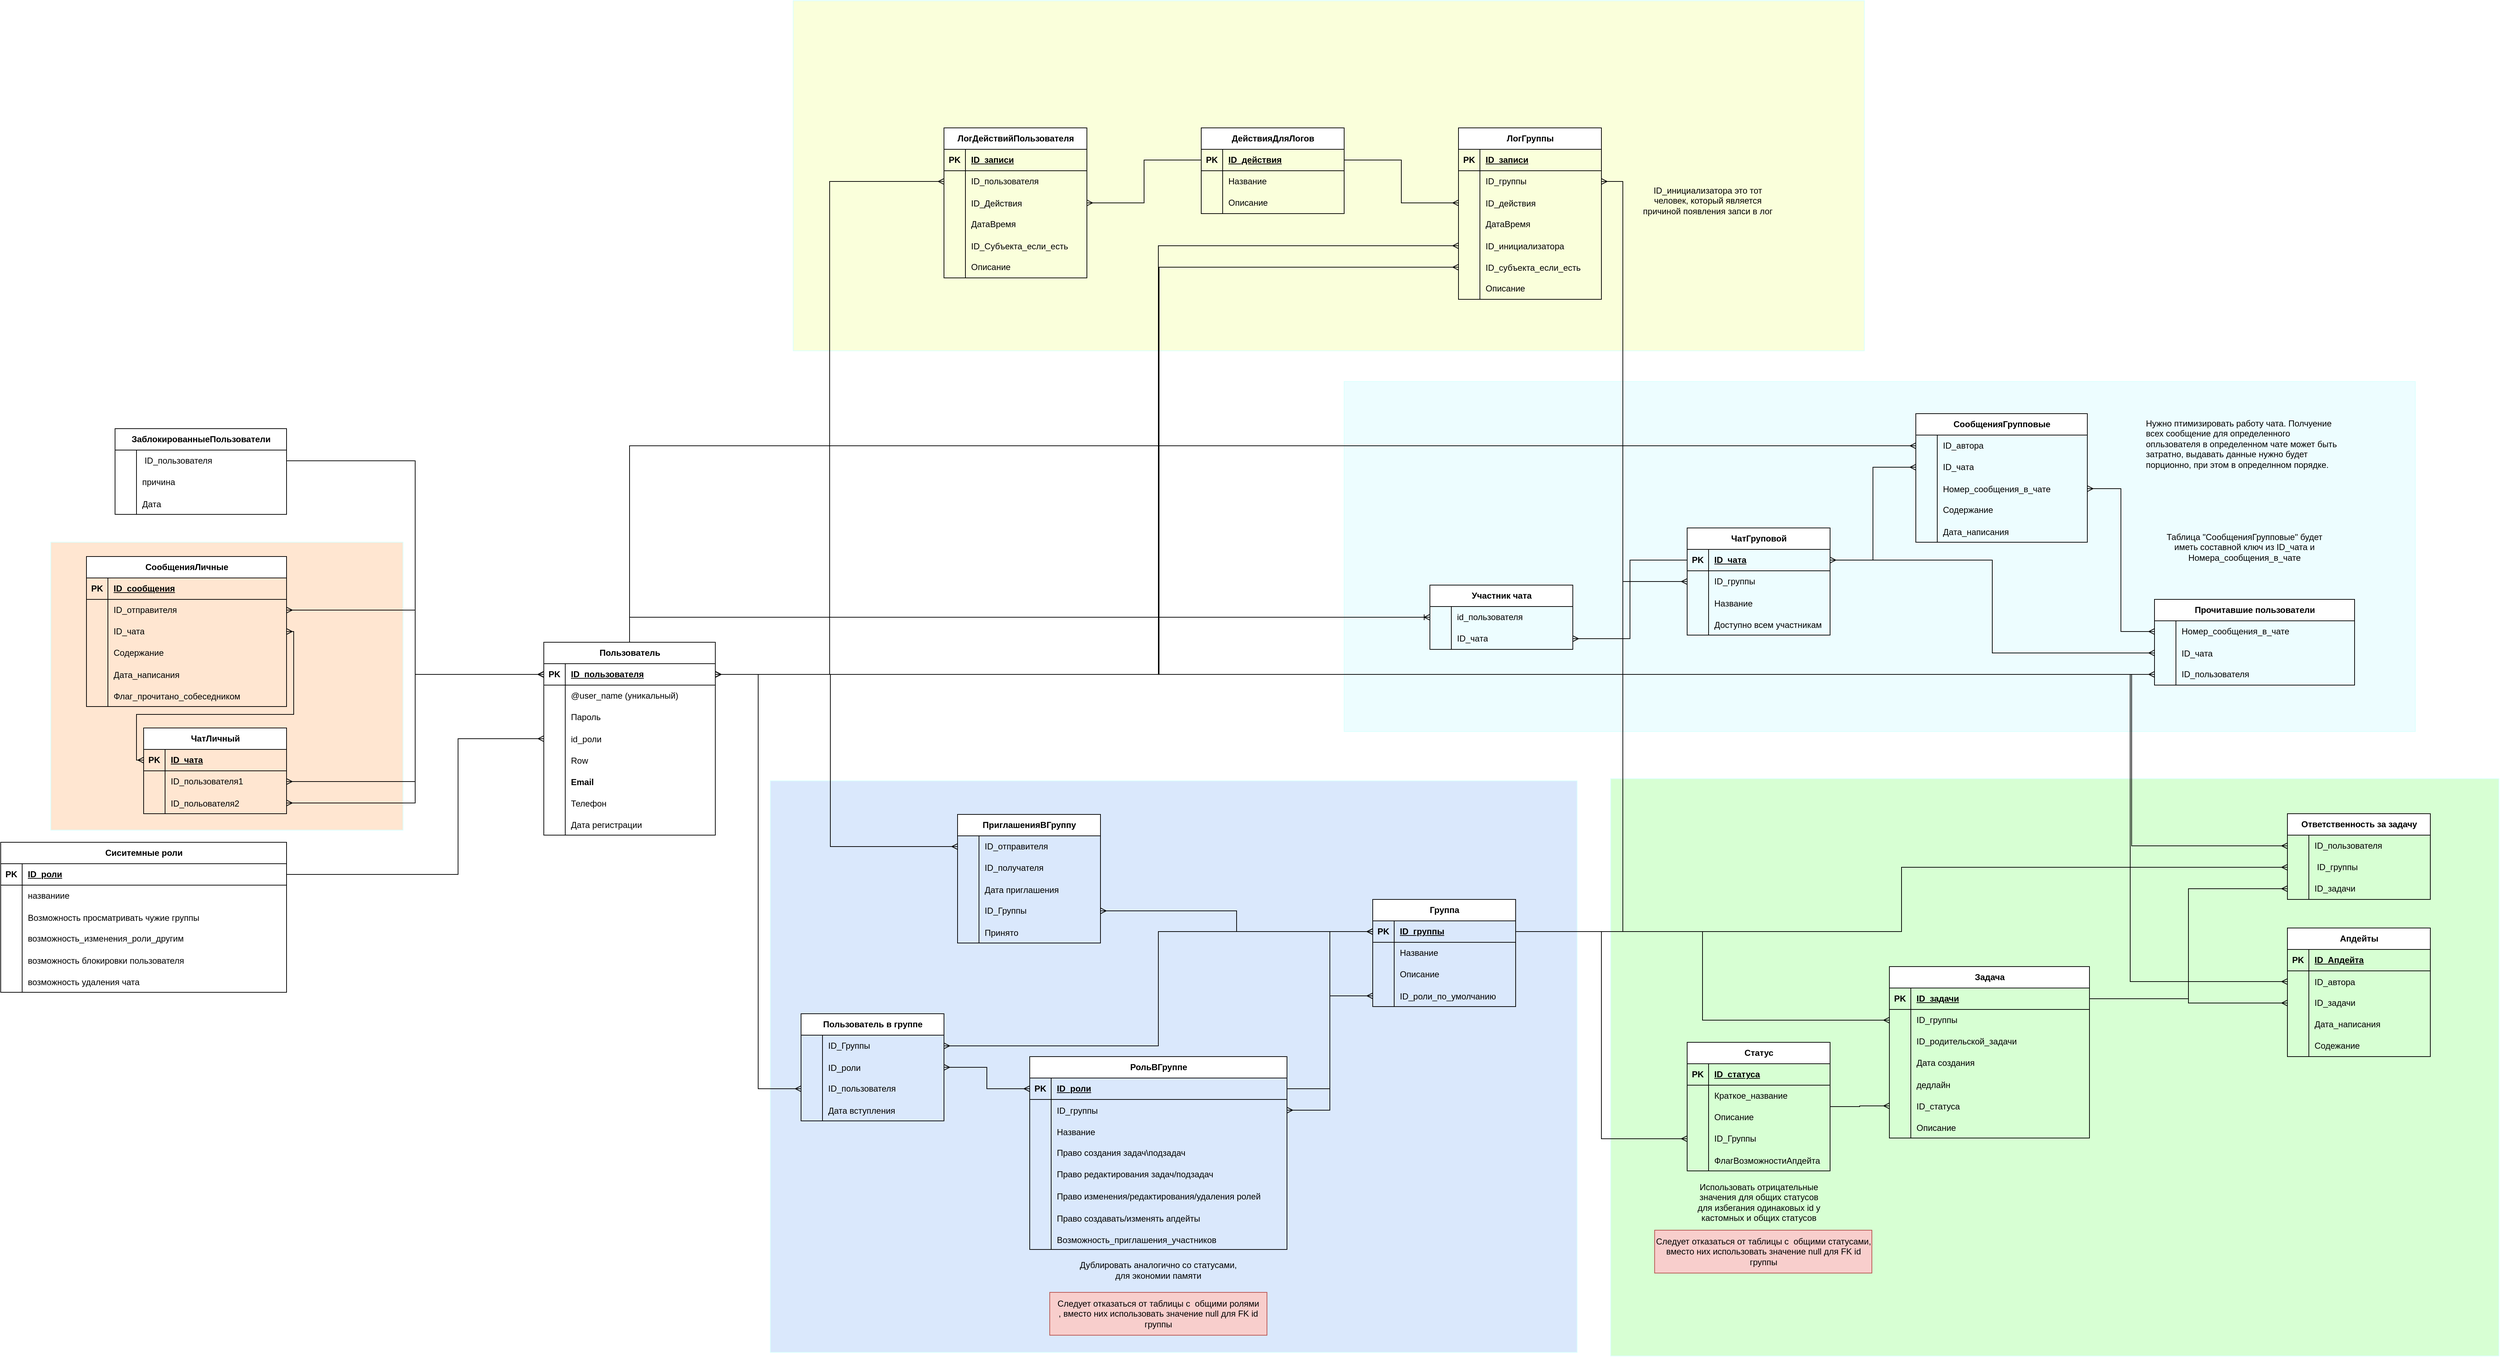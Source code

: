 <mxfile version="26.1.0">
  <diagram name="Страница — 1" id="HB31zqrSsTBeI0e0E4XU">
    <mxGraphModel dx="3577" dy="2515" grid="0" gridSize="10" guides="1" tooltips="1" connect="1" arrows="1" fold="1" page="0" pageScale="1" pageWidth="827" pageHeight="1169" math="0" shadow="0">
      <root>
        <mxCell id="0" />
        <mxCell id="1" parent="0" />
        <mxCell id="XRPVYapSJBJja0dyvDnB-19" value="" style="rounded=0;whiteSpace=wrap;html=1;fillColor=#EDFDFF;strokeColor=#DBFFFD;" vertex="1" parent="1">
          <mxGeometry x="760" y="-605" width="1499" height="490" as="geometry" />
        </mxCell>
        <mxCell id="XRPVYapSJBJja0dyvDnB-18" value="" style="rounded=0;whiteSpace=wrap;html=1;fillColor=light-dark(#FAFFDB,#042600);strokeColor=#DBFFFD;" vertex="1" parent="1">
          <mxGeometry x="-11" y="-1138" width="1499" height="490" as="geometry" />
        </mxCell>
        <mxCell id="XRPVYapSJBJja0dyvDnB-17" value="" style="rounded=0;whiteSpace=wrap;html=1;fillColor=light-dark(#ffe6d1, #042600);strokeColor=#DBFFFD;" vertex="1" parent="1">
          <mxGeometry x="-1050" y="-380" width="493" height="403" as="geometry" />
        </mxCell>
        <mxCell id="XRPVYapSJBJja0dyvDnB-16" value="" style="rounded=0;whiteSpace=wrap;html=1;fillColor=#D7FFD3;strokeColor=#DBFFFD;" vertex="1" parent="1">
          <mxGeometry x="1133" y="-49" width="1243" height="808" as="geometry" />
        </mxCell>
        <mxCell id="XRPVYapSJBJja0dyvDnB-15" value="" style="rounded=0;whiteSpace=wrap;html=1;fillColor=#dae8fc;strokeColor=#DBFFFD;" vertex="1" parent="1">
          <mxGeometry x="-43" y="-46" width="1129" height="800" as="geometry" />
        </mxCell>
        <mxCell id="oyPvikcctNjOdMQTUsXG-80" value="Пользователь" style="shape=table;startSize=30;container=1;collapsible=1;childLayout=tableLayout;fixedRows=1;rowLines=0;fontStyle=1;align=center;resizeLast=1;html=1;" parent="1" vertex="1">
          <mxGeometry x="-360" y="-240" width="240" height="270" as="geometry">
            <mxRectangle x="-278" y="-248" width="113" height="30" as="alternateBounds" />
          </mxGeometry>
        </mxCell>
        <mxCell id="oyPvikcctNjOdMQTUsXG-81" value="" style="shape=tableRow;horizontal=0;startSize=0;swimlaneHead=0;swimlaneBody=0;fillColor=none;collapsible=0;dropTarget=0;points=[[0,0.5],[1,0.5]];portConstraint=eastwest;top=0;left=0;right=0;bottom=1;" parent="oyPvikcctNjOdMQTUsXG-80" vertex="1">
          <mxGeometry y="30" width="240" height="30" as="geometry" />
        </mxCell>
        <mxCell id="oyPvikcctNjOdMQTUsXG-82" value="PK" style="shape=partialRectangle;connectable=0;fillColor=none;top=0;left=0;bottom=0;right=0;fontStyle=1;overflow=hidden;whiteSpace=wrap;html=1;" parent="oyPvikcctNjOdMQTUsXG-81" vertex="1">
          <mxGeometry width="30" height="30" as="geometry">
            <mxRectangle width="30" height="30" as="alternateBounds" />
          </mxGeometry>
        </mxCell>
        <mxCell id="oyPvikcctNjOdMQTUsXG-83" value="ID_пользователя" style="shape=partialRectangle;connectable=0;fillColor=none;top=0;left=0;bottom=0;right=0;align=left;spacingLeft=6;fontStyle=5;overflow=hidden;whiteSpace=wrap;html=1;" parent="oyPvikcctNjOdMQTUsXG-81" vertex="1">
          <mxGeometry x="30" width="210" height="30" as="geometry">
            <mxRectangle width="210" height="30" as="alternateBounds" />
          </mxGeometry>
        </mxCell>
        <mxCell id="oyPvikcctNjOdMQTUsXG-84" value="" style="shape=tableRow;horizontal=0;startSize=0;swimlaneHead=0;swimlaneBody=0;fillColor=none;collapsible=0;dropTarget=0;points=[[0,0.5],[1,0.5]];portConstraint=eastwest;top=0;left=0;right=0;bottom=0;" parent="oyPvikcctNjOdMQTUsXG-80" vertex="1">
          <mxGeometry y="60" width="240" height="30" as="geometry" />
        </mxCell>
        <mxCell id="oyPvikcctNjOdMQTUsXG-85" value="" style="shape=partialRectangle;connectable=0;fillColor=none;top=0;left=0;bottom=0;right=0;editable=1;overflow=hidden;whiteSpace=wrap;html=1;" parent="oyPvikcctNjOdMQTUsXG-84" vertex="1">
          <mxGeometry width="30" height="30" as="geometry">
            <mxRectangle width="30" height="30" as="alternateBounds" />
          </mxGeometry>
        </mxCell>
        <mxCell id="oyPvikcctNjOdMQTUsXG-86" value="@user_name (уникальный)" style="shape=partialRectangle;connectable=0;fillColor=none;top=0;left=0;bottom=0;right=0;align=left;spacingLeft=6;overflow=hidden;whiteSpace=wrap;html=1;" parent="oyPvikcctNjOdMQTUsXG-84" vertex="1">
          <mxGeometry x="30" width="210" height="30" as="geometry">
            <mxRectangle width="210" height="30" as="alternateBounds" />
          </mxGeometry>
        </mxCell>
        <mxCell id="oyPvikcctNjOdMQTUsXG-87" value="" style="shape=tableRow;horizontal=0;startSize=0;swimlaneHead=0;swimlaneBody=0;fillColor=none;collapsible=0;dropTarget=0;points=[[0,0.5],[1,0.5]];portConstraint=eastwest;top=0;left=0;right=0;bottom=0;" parent="oyPvikcctNjOdMQTUsXG-80" vertex="1">
          <mxGeometry y="90" width="240" height="30" as="geometry" />
        </mxCell>
        <mxCell id="oyPvikcctNjOdMQTUsXG-88" value="" style="shape=partialRectangle;connectable=0;fillColor=none;top=0;left=0;bottom=0;right=0;editable=1;overflow=hidden;whiteSpace=wrap;html=1;" parent="oyPvikcctNjOdMQTUsXG-87" vertex="1">
          <mxGeometry width="30" height="30" as="geometry">
            <mxRectangle width="30" height="30" as="alternateBounds" />
          </mxGeometry>
        </mxCell>
        <mxCell id="oyPvikcctNjOdMQTUsXG-89" value="Пароль" style="shape=partialRectangle;connectable=0;fillColor=none;top=0;left=0;bottom=0;right=0;align=left;spacingLeft=6;overflow=hidden;whiteSpace=wrap;html=1;" parent="oyPvikcctNjOdMQTUsXG-87" vertex="1">
          <mxGeometry x="30" width="210" height="30" as="geometry">
            <mxRectangle width="210" height="30" as="alternateBounds" />
          </mxGeometry>
        </mxCell>
        <mxCell id="FcgxeReCn8-Uo1wSoBoR-5" value="" style="shape=tableRow;horizontal=0;startSize=0;swimlaneHead=0;swimlaneBody=0;fillColor=none;collapsible=0;dropTarget=0;points=[[0,0.5],[1,0.5]];portConstraint=eastwest;top=0;left=0;right=0;bottom=0;" parent="oyPvikcctNjOdMQTUsXG-80" vertex="1">
          <mxGeometry y="120" width="240" height="30" as="geometry" />
        </mxCell>
        <mxCell id="FcgxeReCn8-Uo1wSoBoR-6" value="" style="shape=partialRectangle;connectable=0;fillColor=none;top=0;left=0;bottom=0;right=0;editable=1;overflow=hidden;" parent="FcgxeReCn8-Uo1wSoBoR-5" vertex="1">
          <mxGeometry width="30" height="30" as="geometry">
            <mxRectangle width="30" height="30" as="alternateBounds" />
          </mxGeometry>
        </mxCell>
        <mxCell id="FcgxeReCn8-Uo1wSoBoR-7" value="id_роли" style="shape=partialRectangle;connectable=0;fillColor=none;top=0;left=0;bottom=0;right=0;align=left;spacingLeft=6;overflow=hidden;" parent="FcgxeReCn8-Uo1wSoBoR-5" vertex="1">
          <mxGeometry x="30" width="210" height="30" as="geometry">
            <mxRectangle width="210" height="30" as="alternateBounds" />
          </mxGeometry>
        </mxCell>
        <mxCell id="FcgxeReCn8-Uo1wSoBoR-137" value="" style="shape=tableRow;horizontal=0;startSize=0;swimlaneHead=0;swimlaneBody=0;fillColor=none;collapsible=0;dropTarget=0;points=[[0,0.5],[1,0.5]];portConstraint=eastwest;top=0;left=0;right=0;bottom=0;" parent="oyPvikcctNjOdMQTUsXG-80" vertex="1">
          <mxGeometry y="150" width="240" height="30" as="geometry" />
        </mxCell>
        <mxCell id="FcgxeReCn8-Uo1wSoBoR-138" value="" style="shape=partialRectangle;connectable=0;fillColor=none;top=0;left=0;bottom=0;right=0;editable=1;overflow=hidden;" parent="FcgxeReCn8-Uo1wSoBoR-137" vertex="1">
          <mxGeometry width="30" height="30" as="geometry">
            <mxRectangle width="30" height="30" as="alternateBounds" />
          </mxGeometry>
        </mxCell>
        <mxCell id="FcgxeReCn8-Uo1wSoBoR-139" value="Row" style="shape=partialRectangle;connectable=0;fillColor=none;top=0;left=0;bottom=0;right=0;align=left;spacingLeft=6;overflow=hidden;" parent="FcgxeReCn8-Uo1wSoBoR-137" vertex="1">
          <mxGeometry x="30" width="210" height="30" as="geometry">
            <mxRectangle width="210" height="30" as="alternateBounds" />
          </mxGeometry>
        </mxCell>
        <mxCell id="FcgxeReCn8-Uo1wSoBoR-123" value="" style="shape=tableRow;horizontal=0;startSize=0;swimlaneHead=0;swimlaneBody=0;fillColor=none;collapsible=0;dropTarget=0;points=[[0,0.5],[1,0.5]];portConstraint=eastwest;top=0;left=0;right=0;bottom=0;" parent="oyPvikcctNjOdMQTUsXG-80" vertex="1">
          <mxGeometry y="180" width="240" height="30" as="geometry" />
        </mxCell>
        <mxCell id="FcgxeReCn8-Uo1wSoBoR-124" value="" style="shape=partialRectangle;connectable=0;fillColor=none;top=0;left=0;bottom=0;right=0;editable=1;overflow=hidden;" parent="FcgxeReCn8-Uo1wSoBoR-123" vertex="1">
          <mxGeometry width="30" height="30" as="geometry">
            <mxRectangle width="30" height="30" as="alternateBounds" />
          </mxGeometry>
        </mxCell>
        <mxCell id="FcgxeReCn8-Uo1wSoBoR-125" value="Email" style="shape=partialRectangle;connectable=0;fillColor=none;top=0;left=0;bottom=0;right=0;align=left;spacingLeft=6;overflow=hidden;fontStyle=1" parent="FcgxeReCn8-Uo1wSoBoR-123" vertex="1">
          <mxGeometry x="30" width="210" height="30" as="geometry">
            <mxRectangle width="210" height="30" as="alternateBounds" />
          </mxGeometry>
        </mxCell>
        <mxCell id="FcgxeReCn8-Uo1wSoBoR-128" value="" style="shape=tableRow;horizontal=0;startSize=0;swimlaneHead=0;swimlaneBody=0;fillColor=none;collapsible=0;dropTarget=0;points=[[0,0.5],[1,0.5]];portConstraint=eastwest;top=0;left=0;right=0;bottom=0;" parent="oyPvikcctNjOdMQTUsXG-80" vertex="1">
          <mxGeometry y="210" width="240" height="30" as="geometry" />
        </mxCell>
        <mxCell id="FcgxeReCn8-Uo1wSoBoR-129" value="" style="shape=partialRectangle;connectable=0;fillColor=none;top=0;left=0;bottom=0;right=0;editable=1;overflow=hidden;" parent="FcgxeReCn8-Uo1wSoBoR-128" vertex="1">
          <mxGeometry width="30" height="30" as="geometry">
            <mxRectangle width="30" height="30" as="alternateBounds" />
          </mxGeometry>
        </mxCell>
        <mxCell id="FcgxeReCn8-Uo1wSoBoR-130" value="Телефон" style="shape=partialRectangle;connectable=0;fillColor=none;top=0;left=0;bottom=0;right=0;align=left;spacingLeft=6;overflow=hidden;" parent="FcgxeReCn8-Uo1wSoBoR-128" vertex="1">
          <mxGeometry x="30" width="210" height="30" as="geometry">
            <mxRectangle width="210" height="30" as="alternateBounds" />
          </mxGeometry>
        </mxCell>
        <mxCell id="FcgxeReCn8-Uo1wSoBoR-131" value="" style="shape=tableRow;horizontal=0;startSize=0;swimlaneHead=0;swimlaneBody=0;fillColor=none;collapsible=0;dropTarget=0;points=[[0,0.5],[1,0.5]];portConstraint=eastwest;top=0;left=0;right=0;bottom=0;" parent="oyPvikcctNjOdMQTUsXG-80" vertex="1">
          <mxGeometry y="240" width="240" height="30" as="geometry" />
        </mxCell>
        <mxCell id="FcgxeReCn8-Uo1wSoBoR-132" value="" style="shape=partialRectangle;connectable=0;fillColor=none;top=0;left=0;bottom=0;right=0;editable=1;overflow=hidden;" parent="FcgxeReCn8-Uo1wSoBoR-131" vertex="1">
          <mxGeometry width="30" height="30" as="geometry">
            <mxRectangle width="30" height="30" as="alternateBounds" />
          </mxGeometry>
        </mxCell>
        <mxCell id="FcgxeReCn8-Uo1wSoBoR-133" value="Дата регистрации" style="shape=partialRectangle;connectable=0;fillColor=none;top=0;left=0;bottom=0;right=0;align=left;spacingLeft=6;overflow=hidden;" parent="FcgxeReCn8-Uo1wSoBoR-131" vertex="1">
          <mxGeometry x="30" width="210" height="30" as="geometry">
            <mxRectangle width="210" height="30" as="alternateBounds" />
          </mxGeometry>
        </mxCell>
        <mxCell id="oyPvikcctNjOdMQTUsXG-106" value="Группа" style="shape=table;startSize=30;container=1;collapsible=1;childLayout=tableLayout;fixedRows=1;rowLines=0;fontStyle=1;align=center;resizeLast=1;html=1;" parent="1" vertex="1">
          <mxGeometry x="800" y="120" width="200" height="150" as="geometry" />
        </mxCell>
        <mxCell id="oyPvikcctNjOdMQTUsXG-107" value="" style="shape=tableRow;horizontal=0;startSize=0;swimlaneHead=0;swimlaneBody=0;fillColor=none;collapsible=0;dropTarget=0;points=[[0,0.5],[1,0.5]];portConstraint=eastwest;top=0;left=0;right=0;bottom=1;" parent="oyPvikcctNjOdMQTUsXG-106" vertex="1">
          <mxGeometry y="30" width="200" height="30" as="geometry" />
        </mxCell>
        <mxCell id="oyPvikcctNjOdMQTUsXG-108" value="PK" style="shape=partialRectangle;connectable=0;fillColor=none;top=0;left=0;bottom=0;right=0;fontStyle=1;overflow=hidden;whiteSpace=wrap;html=1;" parent="oyPvikcctNjOdMQTUsXG-107" vertex="1">
          <mxGeometry width="30" height="30" as="geometry">
            <mxRectangle width="30" height="30" as="alternateBounds" />
          </mxGeometry>
        </mxCell>
        <mxCell id="oyPvikcctNjOdMQTUsXG-109" value="ID_группы" style="shape=partialRectangle;connectable=0;fillColor=none;top=0;left=0;bottom=0;right=0;align=left;spacingLeft=6;fontStyle=5;overflow=hidden;whiteSpace=wrap;html=1;" parent="oyPvikcctNjOdMQTUsXG-107" vertex="1">
          <mxGeometry x="30" width="170" height="30" as="geometry">
            <mxRectangle width="170" height="30" as="alternateBounds" />
          </mxGeometry>
        </mxCell>
        <mxCell id="oyPvikcctNjOdMQTUsXG-110" value="" style="shape=tableRow;horizontal=0;startSize=0;swimlaneHead=0;swimlaneBody=0;fillColor=none;collapsible=0;dropTarget=0;points=[[0,0.5],[1,0.5]];portConstraint=eastwest;top=0;left=0;right=0;bottom=0;" parent="oyPvikcctNjOdMQTUsXG-106" vertex="1">
          <mxGeometry y="60" width="200" height="30" as="geometry" />
        </mxCell>
        <mxCell id="oyPvikcctNjOdMQTUsXG-111" value="" style="shape=partialRectangle;connectable=0;fillColor=none;top=0;left=0;bottom=0;right=0;editable=1;overflow=hidden;whiteSpace=wrap;html=1;" parent="oyPvikcctNjOdMQTUsXG-110" vertex="1">
          <mxGeometry width="30" height="30" as="geometry">
            <mxRectangle width="30" height="30" as="alternateBounds" />
          </mxGeometry>
        </mxCell>
        <mxCell id="oyPvikcctNjOdMQTUsXG-112" value="Название" style="shape=partialRectangle;connectable=0;fillColor=none;top=0;left=0;bottom=0;right=0;align=left;spacingLeft=6;overflow=hidden;whiteSpace=wrap;html=1;" parent="oyPvikcctNjOdMQTUsXG-110" vertex="1">
          <mxGeometry x="30" width="170" height="30" as="geometry">
            <mxRectangle width="170" height="30" as="alternateBounds" />
          </mxGeometry>
        </mxCell>
        <mxCell id="oyPvikcctNjOdMQTUsXG-113" value="" style="shape=tableRow;horizontal=0;startSize=0;swimlaneHead=0;swimlaneBody=0;fillColor=none;collapsible=0;dropTarget=0;points=[[0,0.5],[1,0.5]];portConstraint=eastwest;top=0;left=0;right=0;bottom=0;" parent="oyPvikcctNjOdMQTUsXG-106" vertex="1">
          <mxGeometry y="90" width="200" height="30" as="geometry" />
        </mxCell>
        <mxCell id="oyPvikcctNjOdMQTUsXG-114" value="" style="shape=partialRectangle;connectable=0;fillColor=none;top=0;left=0;bottom=0;right=0;editable=1;overflow=hidden;whiteSpace=wrap;html=1;" parent="oyPvikcctNjOdMQTUsXG-113" vertex="1">
          <mxGeometry width="30" height="30" as="geometry">
            <mxRectangle width="30" height="30" as="alternateBounds" />
          </mxGeometry>
        </mxCell>
        <mxCell id="oyPvikcctNjOdMQTUsXG-115" value="Описание" style="shape=partialRectangle;connectable=0;fillColor=none;top=0;left=0;bottom=0;right=0;align=left;spacingLeft=6;overflow=hidden;whiteSpace=wrap;html=1;" parent="oyPvikcctNjOdMQTUsXG-113" vertex="1">
          <mxGeometry x="30" width="170" height="30" as="geometry">
            <mxRectangle width="170" height="30" as="alternateBounds" />
          </mxGeometry>
        </mxCell>
        <mxCell id="uBQweBv5eK3gWeJ8_EEk-30" value="" style="shape=tableRow;horizontal=0;startSize=0;swimlaneHead=0;swimlaneBody=0;fillColor=none;collapsible=0;dropTarget=0;points=[[0,0.5],[1,0.5]];portConstraint=eastwest;top=0;left=0;right=0;bottom=0;" parent="oyPvikcctNjOdMQTUsXG-106" vertex="1">
          <mxGeometry y="120" width="200" height="30" as="geometry" />
        </mxCell>
        <mxCell id="uBQweBv5eK3gWeJ8_EEk-31" value="" style="shape=partialRectangle;connectable=0;fillColor=none;top=0;left=0;bottom=0;right=0;editable=1;overflow=hidden;" parent="uBQweBv5eK3gWeJ8_EEk-30" vertex="1">
          <mxGeometry width="30" height="30" as="geometry">
            <mxRectangle width="30" height="30" as="alternateBounds" />
          </mxGeometry>
        </mxCell>
        <mxCell id="uBQweBv5eK3gWeJ8_EEk-32" value="ID_роли_по_умолчанию" style="shape=partialRectangle;connectable=0;fillColor=none;top=0;left=0;bottom=0;right=0;align=left;spacingLeft=6;overflow=hidden;" parent="uBQweBv5eK3gWeJ8_EEk-30" vertex="1">
          <mxGeometry x="30" width="170" height="30" as="geometry">
            <mxRectangle width="170" height="30" as="alternateBounds" />
          </mxGeometry>
        </mxCell>
        <mxCell id="oyPvikcctNjOdMQTUsXG-134" value="Задача" style="shape=table;startSize=30;container=1;collapsible=1;childLayout=tableLayout;fixedRows=1;rowLines=0;fontStyle=1;align=center;resizeLast=1;html=1;" parent="1" vertex="1">
          <mxGeometry x="1523" y="214" width="280" height="240" as="geometry" />
        </mxCell>
        <mxCell id="oyPvikcctNjOdMQTUsXG-135" value="" style="shape=tableRow;horizontal=0;startSize=0;swimlaneHead=0;swimlaneBody=0;fillColor=none;collapsible=0;dropTarget=0;points=[[0,0.5],[1,0.5]];portConstraint=eastwest;top=0;left=0;right=0;bottom=1;" parent="oyPvikcctNjOdMQTUsXG-134" vertex="1">
          <mxGeometry y="30" width="280" height="30" as="geometry" />
        </mxCell>
        <mxCell id="oyPvikcctNjOdMQTUsXG-136" value="PK" style="shape=partialRectangle;connectable=0;fillColor=none;top=0;left=0;bottom=0;right=0;fontStyle=1;overflow=hidden;whiteSpace=wrap;html=1;" parent="oyPvikcctNjOdMQTUsXG-135" vertex="1">
          <mxGeometry width="30" height="30" as="geometry">
            <mxRectangle width="30" height="30" as="alternateBounds" />
          </mxGeometry>
        </mxCell>
        <mxCell id="oyPvikcctNjOdMQTUsXG-137" value="ID_задачи" style="shape=partialRectangle;connectable=0;fillColor=none;top=0;left=0;bottom=0;right=0;align=left;spacingLeft=6;fontStyle=5;overflow=hidden;whiteSpace=wrap;html=1;" parent="oyPvikcctNjOdMQTUsXG-135" vertex="1">
          <mxGeometry x="30" width="250" height="30" as="geometry">
            <mxRectangle width="250" height="30" as="alternateBounds" />
          </mxGeometry>
        </mxCell>
        <mxCell id="oyPvikcctNjOdMQTUsXG-138" value="" style="shape=tableRow;horizontal=0;startSize=0;swimlaneHead=0;swimlaneBody=0;fillColor=none;collapsible=0;dropTarget=0;points=[[0,0.5],[1,0.5]];portConstraint=eastwest;top=0;left=0;right=0;bottom=0;" parent="oyPvikcctNjOdMQTUsXG-134" vertex="1">
          <mxGeometry y="60" width="280" height="30" as="geometry" />
        </mxCell>
        <mxCell id="oyPvikcctNjOdMQTUsXG-139" value="" style="shape=partialRectangle;connectable=0;fillColor=none;top=0;left=0;bottom=0;right=0;editable=1;overflow=hidden;whiteSpace=wrap;html=1;" parent="oyPvikcctNjOdMQTUsXG-138" vertex="1">
          <mxGeometry width="30" height="30" as="geometry">
            <mxRectangle width="30" height="30" as="alternateBounds" />
          </mxGeometry>
        </mxCell>
        <mxCell id="oyPvikcctNjOdMQTUsXG-140" value="ID_группы" style="shape=partialRectangle;connectable=0;fillColor=none;top=0;left=0;bottom=0;right=0;align=left;spacingLeft=6;overflow=hidden;whiteSpace=wrap;html=1;" parent="oyPvikcctNjOdMQTUsXG-138" vertex="1">
          <mxGeometry x="30" width="250" height="30" as="geometry">
            <mxRectangle width="250" height="30" as="alternateBounds" />
          </mxGeometry>
        </mxCell>
        <mxCell id="oyPvikcctNjOdMQTUsXG-141" value="" style="shape=tableRow;horizontal=0;startSize=0;swimlaneHead=0;swimlaneBody=0;fillColor=none;collapsible=0;dropTarget=0;points=[[0,0.5],[1,0.5]];portConstraint=eastwest;top=0;left=0;right=0;bottom=0;" parent="oyPvikcctNjOdMQTUsXG-134" vertex="1">
          <mxGeometry y="90" width="280" height="30" as="geometry" />
        </mxCell>
        <mxCell id="oyPvikcctNjOdMQTUsXG-142" value="" style="shape=partialRectangle;connectable=0;fillColor=none;top=0;left=0;bottom=0;right=0;editable=1;overflow=hidden;whiteSpace=wrap;html=1;" parent="oyPvikcctNjOdMQTUsXG-141" vertex="1">
          <mxGeometry width="30" height="30" as="geometry">
            <mxRectangle width="30" height="30" as="alternateBounds" />
          </mxGeometry>
        </mxCell>
        <mxCell id="oyPvikcctNjOdMQTUsXG-143" value="ID_родительской_задачи" style="shape=partialRectangle;connectable=0;fillColor=none;top=0;left=0;bottom=0;right=0;align=left;spacingLeft=6;overflow=hidden;whiteSpace=wrap;html=1;" parent="oyPvikcctNjOdMQTUsXG-141" vertex="1">
          <mxGeometry x="30" width="250" height="30" as="geometry">
            <mxRectangle width="250" height="30" as="alternateBounds" />
          </mxGeometry>
        </mxCell>
        <mxCell id="oyPvikcctNjOdMQTUsXG-144" value="" style="shape=tableRow;horizontal=0;startSize=0;swimlaneHead=0;swimlaneBody=0;fillColor=none;collapsible=0;dropTarget=0;points=[[0,0.5],[1,0.5]];portConstraint=eastwest;top=0;left=0;right=0;bottom=0;" parent="oyPvikcctNjOdMQTUsXG-134" vertex="1">
          <mxGeometry y="120" width="280" height="30" as="geometry" />
        </mxCell>
        <mxCell id="oyPvikcctNjOdMQTUsXG-145" value="" style="shape=partialRectangle;connectable=0;fillColor=none;top=0;left=0;bottom=0;right=0;editable=1;overflow=hidden;whiteSpace=wrap;html=1;" parent="oyPvikcctNjOdMQTUsXG-144" vertex="1">
          <mxGeometry width="30" height="30" as="geometry">
            <mxRectangle width="30" height="30" as="alternateBounds" />
          </mxGeometry>
        </mxCell>
        <mxCell id="oyPvikcctNjOdMQTUsXG-146" value="Дата создания" style="shape=partialRectangle;connectable=0;fillColor=none;top=0;left=0;bottom=0;right=0;align=left;spacingLeft=6;overflow=hidden;whiteSpace=wrap;html=1;" parent="oyPvikcctNjOdMQTUsXG-144" vertex="1">
          <mxGeometry x="30" width="250" height="30" as="geometry">
            <mxRectangle width="250" height="30" as="alternateBounds" />
          </mxGeometry>
        </mxCell>
        <mxCell id="FcgxeReCn8-Uo1wSoBoR-160" value="" style="shape=tableRow;horizontal=0;startSize=0;swimlaneHead=0;swimlaneBody=0;fillColor=none;collapsible=0;dropTarget=0;points=[[0,0.5],[1,0.5]];portConstraint=eastwest;top=0;left=0;right=0;bottom=0;" parent="oyPvikcctNjOdMQTUsXG-134" vertex="1">
          <mxGeometry y="150" width="280" height="30" as="geometry" />
        </mxCell>
        <mxCell id="FcgxeReCn8-Uo1wSoBoR-161" value="" style="shape=partialRectangle;connectable=0;fillColor=none;top=0;left=0;bottom=0;right=0;editable=1;overflow=hidden;" parent="FcgxeReCn8-Uo1wSoBoR-160" vertex="1">
          <mxGeometry width="30" height="30" as="geometry">
            <mxRectangle width="30" height="30" as="alternateBounds" />
          </mxGeometry>
        </mxCell>
        <mxCell id="FcgxeReCn8-Uo1wSoBoR-162" value="дедлайн" style="shape=partialRectangle;connectable=0;fillColor=none;top=0;left=0;bottom=0;right=0;align=left;spacingLeft=6;overflow=hidden;" parent="FcgxeReCn8-Uo1wSoBoR-160" vertex="1">
          <mxGeometry x="30" width="250" height="30" as="geometry">
            <mxRectangle width="250" height="30" as="alternateBounds" />
          </mxGeometry>
        </mxCell>
        <mxCell id="oyPvikcctNjOdMQTUsXG-148" value="" style="shape=tableRow;horizontal=0;startSize=0;swimlaneHead=0;swimlaneBody=0;fillColor=none;collapsible=0;dropTarget=0;points=[[0,0.5],[1,0.5]];portConstraint=eastwest;top=0;left=0;right=0;bottom=0;" parent="oyPvikcctNjOdMQTUsXG-134" vertex="1">
          <mxGeometry y="180" width="280" height="30" as="geometry" />
        </mxCell>
        <mxCell id="oyPvikcctNjOdMQTUsXG-149" value="" style="shape=partialRectangle;connectable=0;fillColor=none;top=0;left=0;bottom=0;right=0;editable=1;overflow=hidden;" parent="oyPvikcctNjOdMQTUsXG-148" vertex="1">
          <mxGeometry width="30" height="30" as="geometry">
            <mxRectangle width="30" height="30" as="alternateBounds" />
          </mxGeometry>
        </mxCell>
        <mxCell id="oyPvikcctNjOdMQTUsXG-150" value="ID_статуса" style="shape=partialRectangle;connectable=0;fillColor=none;top=0;left=0;bottom=0;right=0;align=left;spacingLeft=6;overflow=hidden;" parent="oyPvikcctNjOdMQTUsXG-148" vertex="1">
          <mxGeometry x="30" width="250" height="30" as="geometry">
            <mxRectangle width="250" height="30" as="alternateBounds" />
          </mxGeometry>
        </mxCell>
        <mxCell id="oyPvikcctNjOdMQTUsXG-151" value="" style="shape=tableRow;horizontal=0;startSize=0;swimlaneHead=0;swimlaneBody=0;fillColor=none;collapsible=0;dropTarget=0;points=[[0,0.5],[1,0.5]];portConstraint=eastwest;top=0;left=0;right=0;bottom=0;" parent="oyPvikcctNjOdMQTUsXG-134" vertex="1">
          <mxGeometry y="210" width="280" height="30" as="geometry" />
        </mxCell>
        <mxCell id="oyPvikcctNjOdMQTUsXG-152" value="" style="shape=partialRectangle;connectable=0;fillColor=none;top=0;left=0;bottom=0;right=0;editable=1;overflow=hidden;" parent="oyPvikcctNjOdMQTUsXG-151" vertex="1">
          <mxGeometry width="30" height="30" as="geometry">
            <mxRectangle width="30" height="30" as="alternateBounds" />
          </mxGeometry>
        </mxCell>
        <mxCell id="oyPvikcctNjOdMQTUsXG-153" value="Описание" style="shape=partialRectangle;connectable=0;fillColor=none;top=0;left=0;bottom=0;right=0;align=left;spacingLeft=6;overflow=hidden;" parent="oyPvikcctNjOdMQTUsXG-151" vertex="1">
          <mxGeometry x="30" width="250" height="30" as="geometry">
            <mxRectangle width="250" height="30" as="alternateBounds" />
          </mxGeometry>
        </mxCell>
        <mxCell id="oyPvikcctNjOdMQTUsXG-154" value="" style="edgeStyle=orthogonalEdgeStyle;fontSize=12;html=1;endArrow=ERmany;rounded=0;" parent="1" source="oyPvikcctNjOdMQTUsXG-107" target="oyPvikcctNjOdMQTUsXG-138" edge="1">
          <mxGeometry width="100" height="100" relative="1" as="geometry">
            <mxPoint x="360" y="310" as="sourcePoint" />
            <mxPoint x="460" y="210" as="targetPoint" />
          </mxGeometry>
        </mxCell>
        <mxCell id="oyPvikcctNjOdMQTUsXG-155" value="Статус" style="shape=table;startSize=30;container=1;collapsible=1;childLayout=tableLayout;fixedRows=1;rowLines=0;fontStyle=1;align=center;resizeLast=1;html=1;" parent="1" vertex="1">
          <mxGeometry x="1240" y="320" width="200" height="180" as="geometry" />
        </mxCell>
        <mxCell id="oyPvikcctNjOdMQTUsXG-156" value="" style="shape=tableRow;horizontal=0;startSize=0;swimlaneHead=0;swimlaneBody=0;fillColor=none;collapsible=0;dropTarget=0;points=[[0,0.5],[1,0.5]];portConstraint=eastwest;top=0;left=0;right=0;bottom=1;" parent="oyPvikcctNjOdMQTUsXG-155" vertex="1">
          <mxGeometry y="30" width="200" height="30" as="geometry" />
        </mxCell>
        <mxCell id="oyPvikcctNjOdMQTUsXG-157" value="PK" style="shape=partialRectangle;connectable=0;fillColor=none;top=0;left=0;bottom=0;right=0;fontStyle=1;overflow=hidden;whiteSpace=wrap;html=1;" parent="oyPvikcctNjOdMQTUsXG-156" vertex="1">
          <mxGeometry width="30" height="30" as="geometry">
            <mxRectangle width="30" height="30" as="alternateBounds" />
          </mxGeometry>
        </mxCell>
        <mxCell id="oyPvikcctNjOdMQTUsXG-158" value="ID_статуса" style="shape=partialRectangle;connectable=0;fillColor=none;top=0;left=0;bottom=0;right=0;align=left;spacingLeft=6;fontStyle=5;overflow=hidden;whiteSpace=wrap;html=1;" parent="oyPvikcctNjOdMQTUsXG-156" vertex="1">
          <mxGeometry x="30" width="170" height="30" as="geometry">
            <mxRectangle width="170" height="30" as="alternateBounds" />
          </mxGeometry>
        </mxCell>
        <mxCell id="oyPvikcctNjOdMQTUsXG-159" value="" style="shape=tableRow;horizontal=0;startSize=0;swimlaneHead=0;swimlaneBody=0;fillColor=none;collapsible=0;dropTarget=0;points=[[0,0.5],[1,0.5]];portConstraint=eastwest;top=0;left=0;right=0;bottom=0;" parent="oyPvikcctNjOdMQTUsXG-155" vertex="1">
          <mxGeometry y="60" width="200" height="30" as="geometry" />
        </mxCell>
        <mxCell id="oyPvikcctNjOdMQTUsXG-160" value="" style="shape=partialRectangle;connectable=0;fillColor=none;top=0;left=0;bottom=0;right=0;editable=1;overflow=hidden;whiteSpace=wrap;html=1;" parent="oyPvikcctNjOdMQTUsXG-159" vertex="1">
          <mxGeometry width="30" height="30" as="geometry">
            <mxRectangle width="30" height="30" as="alternateBounds" />
          </mxGeometry>
        </mxCell>
        <mxCell id="oyPvikcctNjOdMQTUsXG-161" value="Краткое_название" style="shape=partialRectangle;connectable=0;fillColor=none;top=0;left=0;bottom=0;right=0;align=left;spacingLeft=6;overflow=hidden;whiteSpace=wrap;html=1;" parent="oyPvikcctNjOdMQTUsXG-159" vertex="1">
          <mxGeometry x="30" width="170" height="30" as="geometry">
            <mxRectangle width="170" height="30" as="alternateBounds" />
          </mxGeometry>
        </mxCell>
        <mxCell id="oyPvikcctNjOdMQTUsXG-162" value="" style="shape=tableRow;horizontal=0;startSize=0;swimlaneHead=0;swimlaneBody=0;fillColor=none;collapsible=0;dropTarget=0;points=[[0,0.5],[1,0.5]];portConstraint=eastwest;top=0;left=0;right=0;bottom=0;" parent="oyPvikcctNjOdMQTUsXG-155" vertex="1">
          <mxGeometry y="90" width="200" height="30" as="geometry" />
        </mxCell>
        <mxCell id="oyPvikcctNjOdMQTUsXG-163" value="" style="shape=partialRectangle;connectable=0;fillColor=none;top=0;left=0;bottom=0;right=0;editable=1;overflow=hidden;whiteSpace=wrap;html=1;" parent="oyPvikcctNjOdMQTUsXG-162" vertex="1">
          <mxGeometry width="30" height="30" as="geometry">
            <mxRectangle width="30" height="30" as="alternateBounds" />
          </mxGeometry>
        </mxCell>
        <mxCell id="oyPvikcctNjOdMQTUsXG-164" value="Описание" style="shape=partialRectangle;connectable=0;fillColor=none;top=0;left=0;bottom=0;right=0;align=left;spacingLeft=6;overflow=hidden;whiteSpace=wrap;html=1;" parent="oyPvikcctNjOdMQTUsXG-162" vertex="1">
          <mxGeometry x="30" width="170" height="30" as="geometry">
            <mxRectangle width="170" height="30" as="alternateBounds" />
          </mxGeometry>
        </mxCell>
        <mxCell id="oyPvikcctNjOdMQTUsXG-165" value="" style="shape=tableRow;horizontal=0;startSize=0;swimlaneHead=0;swimlaneBody=0;fillColor=none;collapsible=0;dropTarget=0;points=[[0,0.5],[1,0.5]];portConstraint=eastwest;top=0;left=0;right=0;bottom=0;" parent="oyPvikcctNjOdMQTUsXG-155" vertex="1">
          <mxGeometry y="120" width="200" height="30" as="geometry" />
        </mxCell>
        <mxCell id="oyPvikcctNjOdMQTUsXG-166" value="" style="shape=partialRectangle;connectable=0;fillColor=none;top=0;left=0;bottom=0;right=0;editable=1;overflow=hidden;whiteSpace=wrap;html=1;" parent="oyPvikcctNjOdMQTUsXG-165" vertex="1">
          <mxGeometry width="30" height="30" as="geometry">
            <mxRectangle width="30" height="30" as="alternateBounds" />
          </mxGeometry>
        </mxCell>
        <mxCell id="oyPvikcctNjOdMQTUsXG-167" value="ID_Группы" style="shape=partialRectangle;connectable=0;fillColor=none;top=0;left=0;bottom=0;right=0;align=left;spacingLeft=6;overflow=hidden;whiteSpace=wrap;html=1;" parent="oyPvikcctNjOdMQTUsXG-165" vertex="1">
          <mxGeometry x="30" width="170" height="30" as="geometry">
            <mxRectangle width="170" height="30" as="alternateBounds" />
          </mxGeometry>
        </mxCell>
        <mxCell id="CRUJHoNfNuQNYk6u2qJ2-29" value="" style="shape=tableRow;horizontal=0;startSize=0;swimlaneHead=0;swimlaneBody=0;fillColor=none;collapsible=0;dropTarget=0;points=[[0,0.5],[1,0.5]];portConstraint=eastwest;top=0;left=0;right=0;bottom=0;" parent="oyPvikcctNjOdMQTUsXG-155" vertex="1">
          <mxGeometry y="150" width="200" height="30" as="geometry" />
        </mxCell>
        <mxCell id="CRUJHoNfNuQNYk6u2qJ2-30" value="" style="shape=partialRectangle;connectable=0;fillColor=none;top=0;left=0;bottom=0;right=0;editable=1;overflow=hidden;" parent="CRUJHoNfNuQNYk6u2qJ2-29" vertex="1">
          <mxGeometry width="30" height="30" as="geometry">
            <mxRectangle width="30" height="30" as="alternateBounds" />
          </mxGeometry>
        </mxCell>
        <mxCell id="CRUJHoNfNuQNYk6u2qJ2-31" value="ФлагВозможностиАпдейта" style="shape=partialRectangle;connectable=0;fillColor=none;top=0;left=0;bottom=0;right=0;align=left;spacingLeft=6;overflow=hidden;" parent="CRUJHoNfNuQNYk6u2qJ2-29" vertex="1">
          <mxGeometry x="30" width="170" height="30" as="geometry">
            <mxRectangle width="170" height="30" as="alternateBounds" />
          </mxGeometry>
        </mxCell>
        <mxCell id="oyPvikcctNjOdMQTUsXG-169" value="" style="edgeStyle=orthogonalEdgeStyle;fontSize=12;html=1;endArrow=ERmany;rounded=0;" parent="1" source="oyPvikcctNjOdMQTUsXG-155" target="oyPvikcctNjOdMQTUsXG-148" edge="1">
          <mxGeometry width="100" height="100" relative="1" as="geometry">
            <mxPoint x="707" y="447" as="sourcePoint" />
            <mxPoint x="707" y="782" as="targetPoint" />
          </mxGeometry>
        </mxCell>
        <mxCell id="oyPvikcctNjOdMQTUsXG-173" value="Апдейты" style="shape=table;startSize=30;container=1;collapsible=1;childLayout=tableLayout;fixedRows=1;rowLines=0;fontStyle=1;align=center;resizeLast=1;html=1;" parent="1" vertex="1">
          <mxGeometry x="2080" y="160" width="200" height="180" as="geometry" />
        </mxCell>
        <mxCell id="oyPvikcctNjOdMQTUsXG-174" value="" style="shape=tableRow;horizontal=0;startSize=0;swimlaneHead=0;swimlaneBody=0;fillColor=none;collapsible=0;dropTarget=0;points=[[0,0.5],[1,0.5]];portConstraint=eastwest;top=0;left=0;right=0;bottom=1;" parent="oyPvikcctNjOdMQTUsXG-173" vertex="1">
          <mxGeometry y="30" width="200" height="30" as="geometry" />
        </mxCell>
        <mxCell id="oyPvikcctNjOdMQTUsXG-175" value="PK" style="shape=partialRectangle;connectable=0;fillColor=none;top=0;left=0;bottom=0;right=0;fontStyle=1;overflow=hidden;whiteSpace=wrap;html=1;" parent="oyPvikcctNjOdMQTUsXG-174" vertex="1">
          <mxGeometry width="30" height="30" as="geometry">
            <mxRectangle width="30" height="30" as="alternateBounds" />
          </mxGeometry>
        </mxCell>
        <mxCell id="oyPvikcctNjOdMQTUsXG-176" value="ID_Апдейта" style="shape=partialRectangle;connectable=0;fillColor=none;top=0;left=0;bottom=0;right=0;align=left;spacingLeft=6;fontStyle=5;overflow=hidden;whiteSpace=wrap;html=1;" parent="oyPvikcctNjOdMQTUsXG-174" vertex="1">
          <mxGeometry x="30" width="170" height="30" as="geometry">
            <mxRectangle width="170" height="30" as="alternateBounds" />
          </mxGeometry>
        </mxCell>
        <mxCell id="oyPvikcctNjOdMQTUsXG-188" value="" style="shape=tableRow;horizontal=0;startSize=0;swimlaneHead=0;swimlaneBody=0;fillColor=none;collapsible=0;dropTarget=0;points=[[0,0.5],[1,0.5]];portConstraint=eastwest;top=0;left=0;right=0;bottom=0;" parent="oyPvikcctNjOdMQTUsXG-173" vertex="1">
          <mxGeometry y="60" width="200" height="30" as="geometry" />
        </mxCell>
        <mxCell id="oyPvikcctNjOdMQTUsXG-189" value="" style="shape=partialRectangle;connectable=0;fillColor=none;top=0;left=0;bottom=0;right=0;editable=1;overflow=hidden;" parent="oyPvikcctNjOdMQTUsXG-188" vertex="1">
          <mxGeometry width="30" height="30" as="geometry">
            <mxRectangle width="30" height="30" as="alternateBounds" />
          </mxGeometry>
        </mxCell>
        <mxCell id="oyPvikcctNjOdMQTUsXG-190" value="ID_автора" style="shape=partialRectangle;connectable=0;fillColor=none;top=0;left=0;bottom=0;right=0;align=left;spacingLeft=6;overflow=hidden;" parent="oyPvikcctNjOdMQTUsXG-188" vertex="1">
          <mxGeometry x="30" width="170" height="30" as="geometry">
            <mxRectangle width="170" height="30" as="alternateBounds" />
          </mxGeometry>
        </mxCell>
        <mxCell id="oyPvikcctNjOdMQTUsXG-177" value="" style="shape=tableRow;horizontal=0;startSize=0;swimlaneHead=0;swimlaneBody=0;fillColor=none;collapsible=0;dropTarget=0;points=[[0,0.5],[1,0.5]];portConstraint=eastwest;top=0;left=0;right=0;bottom=0;" parent="oyPvikcctNjOdMQTUsXG-173" vertex="1">
          <mxGeometry y="90" width="200" height="30" as="geometry" />
        </mxCell>
        <mxCell id="oyPvikcctNjOdMQTUsXG-178" value="" style="shape=partialRectangle;connectable=0;fillColor=none;top=0;left=0;bottom=0;right=0;editable=1;overflow=hidden;whiteSpace=wrap;html=1;" parent="oyPvikcctNjOdMQTUsXG-177" vertex="1">
          <mxGeometry width="30" height="30" as="geometry">
            <mxRectangle width="30" height="30" as="alternateBounds" />
          </mxGeometry>
        </mxCell>
        <mxCell id="oyPvikcctNjOdMQTUsXG-179" value="ID_задачи" style="shape=partialRectangle;connectable=0;fillColor=none;top=0;left=0;bottom=0;right=0;align=left;spacingLeft=6;overflow=hidden;whiteSpace=wrap;html=1;" parent="oyPvikcctNjOdMQTUsXG-177" vertex="1">
          <mxGeometry x="30" width="170" height="30" as="geometry">
            <mxRectangle width="170" height="30" as="alternateBounds" />
          </mxGeometry>
        </mxCell>
        <mxCell id="oyPvikcctNjOdMQTUsXG-180" value="" style="shape=tableRow;horizontal=0;startSize=0;swimlaneHead=0;swimlaneBody=0;fillColor=none;collapsible=0;dropTarget=0;points=[[0,0.5],[1,0.5]];portConstraint=eastwest;top=0;left=0;right=0;bottom=0;" parent="oyPvikcctNjOdMQTUsXG-173" vertex="1">
          <mxGeometry y="120" width="200" height="30" as="geometry" />
        </mxCell>
        <mxCell id="oyPvikcctNjOdMQTUsXG-181" value="" style="shape=partialRectangle;connectable=0;fillColor=none;top=0;left=0;bottom=0;right=0;editable=1;overflow=hidden;whiteSpace=wrap;html=1;" parent="oyPvikcctNjOdMQTUsXG-180" vertex="1">
          <mxGeometry width="30" height="30" as="geometry">
            <mxRectangle width="30" height="30" as="alternateBounds" />
          </mxGeometry>
        </mxCell>
        <mxCell id="oyPvikcctNjOdMQTUsXG-182" value="Дата_написания" style="shape=partialRectangle;connectable=0;fillColor=none;top=0;left=0;bottom=0;right=0;align=left;spacingLeft=6;overflow=hidden;whiteSpace=wrap;html=1;" parent="oyPvikcctNjOdMQTUsXG-180" vertex="1">
          <mxGeometry x="30" width="170" height="30" as="geometry">
            <mxRectangle width="170" height="30" as="alternateBounds" />
          </mxGeometry>
        </mxCell>
        <mxCell id="oyPvikcctNjOdMQTUsXG-183" value="" style="shape=tableRow;horizontal=0;startSize=0;swimlaneHead=0;swimlaneBody=0;fillColor=none;collapsible=0;dropTarget=0;points=[[0,0.5],[1,0.5]];portConstraint=eastwest;top=0;left=0;right=0;bottom=0;" parent="oyPvikcctNjOdMQTUsXG-173" vertex="1">
          <mxGeometry y="150" width="200" height="30" as="geometry" />
        </mxCell>
        <mxCell id="oyPvikcctNjOdMQTUsXG-184" value="" style="shape=partialRectangle;connectable=0;fillColor=none;top=0;left=0;bottom=0;right=0;editable=1;overflow=hidden;whiteSpace=wrap;html=1;" parent="oyPvikcctNjOdMQTUsXG-183" vertex="1">
          <mxGeometry width="30" height="30" as="geometry">
            <mxRectangle width="30" height="30" as="alternateBounds" />
          </mxGeometry>
        </mxCell>
        <mxCell id="oyPvikcctNjOdMQTUsXG-185" value="Содежание" style="shape=partialRectangle;connectable=0;fillColor=none;top=0;left=0;bottom=0;right=0;align=left;spacingLeft=6;overflow=hidden;whiteSpace=wrap;html=1;" parent="oyPvikcctNjOdMQTUsXG-183" vertex="1">
          <mxGeometry x="30" width="170" height="30" as="geometry">
            <mxRectangle width="170" height="30" as="alternateBounds" />
          </mxGeometry>
        </mxCell>
        <mxCell id="oyPvikcctNjOdMQTUsXG-186" value="" style="edgeStyle=orthogonalEdgeStyle;fontSize=12;html=1;endArrow=ERmany;rounded=0;" parent="1" source="oyPvikcctNjOdMQTUsXG-135" target="oyPvikcctNjOdMQTUsXG-177" edge="1">
          <mxGeometry width="100" height="100" relative="1" as="geometry">
            <mxPoint x="1095" y="532" as="sourcePoint" />
            <mxPoint x="1255" y="442" as="targetPoint" />
          </mxGeometry>
        </mxCell>
        <mxCell id="oyPvikcctNjOdMQTUsXG-191" value="" style="edgeStyle=orthogonalEdgeStyle;fontSize=12;html=1;endArrow=ERmany;rounded=0;" parent="1" source="oyPvikcctNjOdMQTUsXG-81" target="oyPvikcctNjOdMQTUsXG-188" edge="1">
          <mxGeometry width="100" height="100" relative="1" as="geometry">
            <mxPoint x="-100" y="-190" as="sourcePoint" />
            <mxPoint x="730" y="360" as="targetPoint" />
            <Array as="points">
              <mxPoint x="1860" y="-195" />
              <mxPoint x="1860" y="235" />
            </Array>
          </mxGeometry>
        </mxCell>
        <mxCell id="oyPvikcctNjOdMQTUsXG-192" value="ЧатГруповой" style="shape=table;startSize=30;container=1;collapsible=1;childLayout=tableLayout;fixedRows=1;rowLines=0;fontStyle=1;align=center;resizeLast=1;html=1;" parent="1" vertex="1">
          <mxGeometry x="1240" y="-400" width="200" height="150" as="geometry" />
        </mxCell>
        <mxCell id="oyPvikcctNjOdMQTUsXG-193" value="" style="shape=tableRow;horizontal=0;startSize=0;swimlaneHead=0;swimlaneBody=0;fillColor=none;collapsible=0;dropTarget=0;points=[[0,0.5],[1,0.5]];portConstraint=eastwest;top=0;left=0;right=0;bottom=1;" parent="oyPvikcctNjOdMQTUsXG-192" vertex="1">
          <mxGeometry y="30" width="200" height="30" as="geometry" />
        </mxCell>
        <mxCell id="oyPvikcctNjOdMQTUsXG-194" value="PK" style="shape=partialRectangle;connectable=0;fillColor=none;top=0;left=0;bottom=0;right=0;fontStyle=1;overflow=hidden;whiteSpace=wrap;html=1;" parent="oyPvikcctNjOdMQTUsXG-193" vertex="1">
          <mxGeometry width="30" height="30" as="geometry">
            <mxRectangle width="30" height="30" as="alternateBounds" />
          </mxGeometry>
        </mxCell>
        <mxCell id="oyPvikcctNjOdMQTUsXG-195" value="ID_чата" style="shape=partialRectangle;connectable=0;fillColor=none;top=0;left=0;bottom=0;right=0;align=left;spacingLeft=6;fontStyle=5;overflow=hidden;whiteSpace=wrap;html=1;" parent="oyPvikcctNjOdMQTUsXG-193" vertex="1">
          <mxGeometry x="30" width="170" height="30" as="geometry">
            <mxRectangle width="170" height="30" as="alternateBounds" />
          </mxGeometry>
        </mxCell>
        <mxCell id="oyPvikcctNjOdMQTUsXG-196" value="" style="shape=tableRow;horizontal=0;startSize=0;swimlaneHead=0;swimlaneBody=0;fillColor=none;collapsible=0;dropTarget=0;points=[[0,0.5],[1,0.5]];portConstraint=eastwest;top=0;left=0;right=0;bottom=0;" parent="oyPvikcctNjOdMQTUsXG-192" vertex="1">
          <mxGeometry y="60" width="200" height="30" as="geometry" />
        </mxCell>
        <mxCell id="oyPvikcctNjOdMQTUsXG-197" value="" style="shape=partialRectangle;connectable=0;fillColor=none;top=0;left=0;bottom=0;right=0;editable=1;overflow=hidden;whiteSpace=wrap;html=1;" parent="oyPvikcctNjOdMQTUsXG-196" vertex="1">
          <mxGeometry width="30" height="30" as="geometry">
            <mxRectangle width="30" height="30" as="alternateBounds" />
          </mxGeometry>
        </mxCell>
        <mxCell id="oyPvikcctNjOdMQTUsXG-198" value="ID_группы" style="shape=partialRectangle;connectable=0;fillColor=none;top=0;left=0;bottom=0;right=0;align=left;spacingLeft=6;overflow=hidden;whiteSpace=wrap;html=1;" parent="oyPvikcctNjOdMQTUsXG-196" vertex="1">
          <mxGeometry x="30" width="170" height="30" as="geometry">
            <mxRectangle width="170" height="30" as="alternateBounds" />
          </mxGeometry>
        </mxCell>
        <mxCell id="CRUJHoNfNuQNYk6u2qJ2-9" value="" style="shape=tableRow;horizontal=0;startSize=0;swimlaneHead=0;swimlaneBody=0;fillColor=none;collapsible=0;dropTarget=0;points=[[0,0.5],[1,0.5]];portConstraint=eastwest;top=0;left=0;right=0;bottom=0;" parent="oyPvikcctNjOdMQTUsXG-192" vertex="1">
          <mxGeometry y="90" width="200" height="30" as="geometry" />
        </mxCell>
        <mxCell id="CRUJHoNfNuQNYk6u2qJ2-10" value="" style="shape=partialRectangle;connectable=0;fillColor=none;top=0;left=0;bottom=0;right=0;editable=1;overflow=hidden;" parent="CRUJHoNfNuQNYk6u2qJ2-9" vertex="1">
          <mxGeometry width="30" height="30" as="geometry">
            <mxRectangle width="30" height="30" as="alternateBounds" />
          </mxGeometry>
        </mxCell>
        <mxCell id="CRUJHoNfNuQNYk6u2qJ2-11" value="Название" style="shape=partialRectangle;connectable=0;fillColor=none;top=0;left=0;bottom=0;right=0;align=left;spacingLeft=6;overflow=hidden;" parent="CRUJHoNfNuQNYk6u2qJ2-9" vertex="1">
          <mxGeometry x="30" width="170" height="30" as="geometry">
            <mxRectangle width="170" height="30" as="alternateBounds" />
          </mxGeometry>
        </mxCell>
        <mxCell id="5g_loGZb-wrRrDBWPOXo-48" value="" style="shape=tableRow;horizontal=0;startSize=0;swimlaneHead=0;swimlaneBody=0;fillColor=none;collapsible=0;dropTarget=0;points=[[0,0.5],[1,0.5]];portConstraint=eastwest;top=0;left=0;right=0;bottom=0;" parent="oyPvikcctNjOdMQTUsXG-192" vertex="1">
          <mxGeometry y="120" width="200" height="30" as="geometry" />
        </mxCell>
        <mxCell id="5g_loGZb-wrRrDBWPOXo-49" value="" style="shape=partialRectangle;connectable=0;fillColor=none;top=0;left=0;bottom=0;right=0;editable=1;overflow=hidden;" parent="5g_loGZb-wrRrDBWPOXo-48" vertex="1">
          <mxGeometry width="30" height="30" as="geometry">
            <mxRectangle width="30" height="30" as="alternateBounds" />
          </mxGeometry>
        </mxCell>
        <mxCell id="5g_loGZb-wrRrDBWPOXo-50" value="Доступно всем участникам" style="shape=partialRectangle;connectable=0;fillColor=none;top=0;left=0;bottom=0;right=0;align=left;spacingLeft=6;overflow=hidden;" parent="5g_loGZb-wrRrDBWPOXo-48" vertex="1">
          <mxGeometry x="30" width="170" height="30" as="geometry">
            <mxRectangle width="170" height="30" as="alternateBounds" />
          </mxGeometry>
        </mxCell>
        <mxCell id="oyPvikcctNjOdMQTUsXG-206" value="СообщенияГрупповые" style="shape=table;startSize=30;container=1;collapsible=1;childLayout=tableLayout;fixedRows=1;rowLines=0;fontStyle=1;align=center;resizeLast=1;html=1;" parent="1" vertex="1">
          <mxGeometry x="1560" y="-560" width="240" height="180" as="geometry" />
        </mxCell>
        <mxCell id="oyPvikcctNjOdMQTUsXG-210" value="" style="shape=tableRow;horizontal=0;startSize=0;swimlaneHead=0;swimlaneBody=0;fillColor=none;collapsible=0;dropTarget=0;points=[[0,0.5],[1,0.5]];portConstraint=eastwest;top=0;left=0;right=0;bottom=0;" parent="oyPvikcctNjOdMQTUsXG-206" vertex="1">
          <mxGeometry y="30" width="240" height="30" as="geometry" />
        </mxCell>
        <mxCell id="oyPvikcctNjOdMQTUsXG-211" value="" style="shape=partialRectangle;connectable=0;fillColor=none;top=0;left=0;bottom=0;right=0;editable=1;overflow=hidden;whiteSpace=wrap;html=1;" parent="oyPvikcctNjOdMQTUsXG-210" vertex="1">
          <mxGeometry width="30" height="30" as="geometry">
            <mxRectangle width="30" height="30" as="alternateBounds" />
          </mxGeometry>
        </mxCell>
        <mxCell id="oyPvikcctNjOdMQTUsXG-212" value="ID_автора" style="shape=partialRectangle;connectable=0;fillColor=none;top=0;left=0;bottom=0;right=0;align=left;spacingLeft=6;overflow=hidden;whiteSpace=wrap;html=1;" parent="oyPvikcctNjOdMQTUsXG-210" vertex="1">
          <mxGeometry x="30" width="210" height="30" as="geometry">
            <mxRectangle width="210" height="30" as="alternateBounds" />
          </mxGeometry>
        </mxCell>
        <mxCell id="oyPvikcctNjOdMQTUsXG-213" value="" style="shape=tableRow;horizontal=0;startSize=0;swimlaneHead=0;swimlaneBody=0;fillColor=none;collapsible=0;dropTarget=0;points=[[0,0.5],[1,0.5]];portConstraint=eastwest;top=0;left=0;right=0;bottom=0;" parent="oyPvikcctNjOdMQTUsXG-206" vertex="1">
          <mxGeometry y="60" width="240" height="30" as="geometry" />
        </mxCell>
        <mxCell id="oyPvikcctNjOdMQTUsXG-214" value="" style="shape=partialRectangle;connectable=0;fillColor=none;top=0;left=0;bottom=0;right=0;editable=1;overflow=hidden;whiteSpace=wrap;html=1;" parent="oyPvikcctNjOdMQTUsXG-213" vertex="1">
          <mxGeometry width="30" height="30" as="geometry">
            <mxRectangle width="30" height="30" as="alternateBounds" />
          </mxGeometry>
        </mxCell>
        <mxCell id="oyPvikcctNjOdMQTUsXG-215" value="ID_чата" style="shape=partialRectangle;connectable=0;fillColor=none;top=0;left=0;bottom=0;right=0;align=left;spacingLeft=6;overflow=hidden;whiteSpace=wrap;html=1;" parent="oyPvikcctNjOdMQTUsXG-213" vertex="1">
          <mxGeometry x="30" width="210" height="30" as="geometry">
            <mxRectangle width="210" height="30" as="alternateBounds" />
          </mxGeometry>
        </mxCell>
        <mxCell id="uBQweBv5eK3gWeJ8_EEk-56" value="" style="shape=tableRow;horizontal=0;startSize=0;swimlaneHead=0;swimlaneBody=0;fillColor=none;collapsible=0;dropTarget=0;points=[[0,0.5],[1,0.5]];portConstraint=eastwest;top=0;left=0;right=0;bottom=0;" parent="oyPvikcctNjOdMQTUsXG-206" vertex="1">
          <mxGeometry y="90" width="240" height="30" as="geometry" />
        </mxCell>
        <mxCell id="uBQweBv5eK3gWeJ8_EEk-57" value="" style="shape=partialRectangle;connectable=0;fillColor=none;top=0;left=0;bottom=0;right=0;editable=1;overflow=hidden;" parent="uBQweBv5eK3gWeJ8_EEk-56" vertex="1">
          <mxGeometry width="30" height="30" as="geometry">
            <mxRectangle width="30" height="30" as="alternateBounds" />
          </mxGeometry>
        </mxCell>
        <mxCell id="uBQweBv5eK3gWeJ8_EEk-58" value="Номер_сообщения_в_чате" style="shape=partialRectangle;connectable=0;fillColor=none;top=0;left=0;bottom=0;right=0;align=left;spacingLeft=6;overflow=hidden;" parent="uBQweBv5eK3gWeJ8_EEk-56" vertex="1">
          <mxGeometry x="30" width="210" height="30" as="geometry">
            <mxRectangle width="210" height="30" as="alternateBounds" />
          </mxGeometry>
        </mxCell>
        <mxCell id="oyPvikcctNjOdMQTUsXG-216" value="" style="shape=tableRow;horizontal=0;startSize=0;swimlaneHead=0;swimlaneBody=0;fillColor=none;collapsible=0;dropTarget=0;points=[[0,0.5],[1,0.5]];portConstraint=eastwest;top=0;left=0;right=0;bottom=0;" parent="oyPvikcctNjOdMQTUsXG-206" vertex="1">
          <mxGeometry y="120" width="240" height="30" as="geometry" />
        </mxCell>
        <mxCell id="oyPvikcctNjOdMQTUsXG-217" value="" style="shape=partialRectangle;connectable=0;fillColor=none;top=0;left=0;bottom=0;right=0;editable=1;overflow=hidden;whiteSpace=wrap;html=1;" parent="oyPvikcctNjOdMQTUsXG-216" vertex="1">
          <mxGeometry width="30" height="30" as="geometry">
            <mxRectangle width="30" height="30" as="alternateBounds" />
          </mxGeometry>
        </mxCell>
        <mxCell id="oyPvikcctNjOdMQTUsXG-218" value="Содержание" style="shape=partialRectangle;connectable=0;fillColor=none;top=0;left=0;bottom=0;right=0;align=left;spacingLeft=6;overflow=hidden;whiteSpace=wrap;html=1;" parent="oyPvikcctNjOdMQTUsXG-216" vertex="1">
          <mxGeometry x="30" width="210" height="30" as="geometry">
            <mxRectangle width="210" height="30" as="alternateBounds" />
          </mxGeometry>
        </mxCell>
        <mxCell id="oyPvikcctNjOdMQTUsXG-220" value="" style="shape=tableRow;horizontal=0;startSize=0;swimlaneHead=0;swimlaneBody=0;fillColor=none;collapsible=0;dropTarget=0;points=[[0,0.5],[1,0.5]];portConstraint=eastwest;top=0;left=0;right=0;bottom=0;" parent="oyPvikcctNjOdMQTUsXG-206" vertex="1">
          <mxGeometry y="150" width="240" height="30" as="geometry" />
        </mxCell>
        <mxCell id="oyPvikcctNjOdMQTUsXG-221" value="" style="shape=partialRectangle;connectable=0;fillColor=none;top=0;left=0;bottom=0;right=0;editable=1;overflow=hidden;" parent="oyPvikcctNjOdMQTUsXG-220" vertex="1">
          <mxGeometry width="30" height="30" as="geometry">
            <mxRectangle width="30" height="30" as="alternateBounds" />
          </mxGeometry>
        </mxCell>
        <mxCell id="oyPvikcctNjOdMQTUsXG-222" value="Дата_написания" style="shape=partialRectangle;connectable=0;fillColor=none;top=0;left=0;bottom=0;right=0;align=left;spacingLeft=6;overflow=hidden;" parent="oyPvikcctNjOdMQTUsXG-220" vertex="1">
          <mxGeometry x="30" width="210" height="30" as="geometry">
            <mxRectangle width="210" height="30" as="alternateBounds" />
          </mxGeometry>
        </mxCell>
        <mxCell id="oyPvikcctNjOdMQTUsXG-225" value="" style="edgeStyle=orthogonalEdgeStyle;fontSize=12;html=1;endArrow=ERmany;rounded=0;" parent="1" source="oyPvikcctNjOdMQTUsXG-193" target="oyPvikcctNjOdMQTUsXG-213" edge="1">
          <mxGeometry width="100" height="100" relative="1" as="geometry">
            <mxPoint x="1160" y="-400" as="sourcePoint" />
            <mxPoint x="1050" y="-170" as="targetPoint" />
          </mxGeometry>
        </mxCell>
        <mxCell id="oyPvikcctNjOdMQTUsXG-226" value="" style="edgeStyle=orthogonalEdgeStyle;fontSize=12;html=1;endArrow=ERmany;rounded=0;" parent="1" source="oyPvikcctNjOdMQTUsXG-80" target="oyPvikcctNjOdMQTUsXG-210" edge="1">
          <mxGeometry width="100" height="100" relative="1" as="geometry">
            <mxPoint x="-10" y="-190" as="sourcePoint" />
            <mxPoint x="1163.52" y="-440" as="targetPoint" />
          </mxGeometry>
        </mxCell>
        <mxCell id="CRUJHoNfNuQNYk6u2qJ2-13" value="ЛогГруппы" style="shape=table;startSize=30;container=1;collapsible=1;childLayout=tableLayout;fixedRows=1;rowLines=0;fontStyle=1;align=center;resizeLast=1;html=1;" parent="1" vertex="1">
          <mxGeometry x="920" y="-960" width="200" height="240" as="geometry" />
        </mxCell>
        <mxCell id="CRUJHoNfNuQNYk6u2qJ2-14" value="" style="shape=tableRow;horizontal=0;startSize=0;swimlaneHead=0;swimlaneBody=0;fillColor=none;collapsible=0;dropTarget=0;points=[[0,0.5],[1,0.5]];portConstraint=eastwest;top=0;left=0;right=0;bottom=1;" parent="CRUJHoNfNuQNYk6u2qJ2-13" vertex="1">
          <mxGeometry y="30" width="200" height="30" as="geometry" />
        </mxCell>
        <mxCell id="CRUJHoNfNuQNYk6u2qJ2-15" value="PK" style="shape=partialRectangle;connectable=0;fillColor=none;top=0;left=0;bottom=0;right=0;fontStyle=1;overflow=hidden;whiteSpace=wrap;html=1;" parent="CRUJHoNfNuQNYk6u2qJ2-14" vertex="1">
          <mxGeometry width="30" height="30" as="geometry">
            <mxRectangle width="30" height="30" as="alternateBounds" />
          </mxGeometry>
        </mxCell>
        <mxCell id="CRUJHoNfNuQNYk6u2qJ2-16" value="ID_записи" style="shape=partialRectangle;connectable=0;fillColor=none;top=0;left=0;bottom=0;right=0;align=left;spacingLeft=6;fontStyle=5;overflow=hidden;whiteSpace=wrap;html=1;" parent="CRUJHoNfNuQNYk6u2qJ2-14" vertex="1">
          <mxGeometry x="30" width="170" height="30" as="geometry">
            <mxRectangle width="170" height="30" as="alternateBounds" />
          </mxGeometry>
        </mxCell>
        <mxCell id="CRUJHoNfNuQNYk6u2qJ2-17" value="" style="shape=tableRow;horizontal=0;startSize=0;swimlaneHead=0;swimlaneBody=0;fillColor=none;collapsible=0;dropTarget=0;points=[[0,0.5],[1,0.5]];portConstraint=eastwest;top=0;left=0;right=0;bottom=0;" parent="CRUJHoNfNuQNYk6u2qJ2-13" vertex="1">
          <mxGeometry y="60" width="200" height="30" as="geometry" />
        </mxCell>
        <mxCell id="CRUJHoNfNuQNYk6u2qJ2-18" value="" style="shape=partialRectangle;connectable=0;fillColor=none;top=0;left=0;bottom=0;right=0;editable=1;overflow=hidden;whiteSpace=wrap;html=1;" parent="CRUJHoNfNuQNYk6u2qJ2-17" vertex="1">
          <mxGeometry width="30" height="30" as="geometry">
            <mxRectangle width="30" height="30" as="alternateBounds" />
          </mxGeometry>
        </mxCell>
        <mxCell id="CRUJHoNfNuQNYk6u2qJ2-19" value="ID_группы" style="shape=partialRectangle;connectable=0;fillColor=none;top=0;left=0;bottom=0;right=0;align=left;spacingLeft=6;overflow=hidden;whiteSpace=wrap;html=1;" parent="CRUJHoNfNuQNYk6u2qJ2-17" vertex="1">
          <mxGeometry x="30" width="170" height="30" as="geometry">
            <mxRectangle width="170" height="30" as="alternateBounds" />
          </mxGeometry>
        </mxCell>
        <mxCell id="uBQweBv5eK3gWeJ8_EEk-1" value="" style="shape=tableRow;horizontal=0;startSize=0;swimlaneHead=0;swimlaneBody=0;fillColor=none;collapsible=0;dropTarget=0;points=[[0,0.5],[1,0.5]];portConstraint=eastwest;top=0;left=0;right=0;bottom=0;" parent="CRUJHoNfNuQNYk6u2qJ2-13" vertex="1">
          <mxGeometry y="90" width="200" height="30" as="geometry" />
        </mxCell>
        <mxCell id="uBQweBv5eK3gWeJ8_EEk-2" value="" style="shape=partialRectangle;connectable=0;fillColor=none;top=0;left=0;bottom=0;right=0;editable=1;overflow=hidden;" parent="uBQweBv5eK3gWeJ8_EEk-1" vertex="1">
          <mxGeometry width="30" height="30" as="geometry">
            <mxRectangle width="30" height="30" as="alternateBounds" />
          </mxGeometry>
        </mxCell>
        <mxCell id="uBQweBv5eK3gWeJ8_EEk-3" value="ID_действия" style="shape=partialRectangle;connectable=0;fillColor=none;top=0;left=0;bottom=0;right=0;align=left;spacingLeft=6;overflow=hidden;" parent="uBQweBv5eK3gWeJ8_EEk-1" vertex="1">
          <mxGeometry x="30" width="170" height="30" as="geometry">
            <mxRectangle width="170" height="30" as="alternateBounds" />
          </mxGeometry>
        </mxCell>
        <mxCell id="CRUJHoNfNuQNYk6u2qJ2-20" value="" style="shape=tableRow;horizontal=0;startSize=0;swimlaneHead=0;swimlaneBody=0;fillColor=none;collapsible=0;dropTarget=0;points=[[0,0.5],[1,0.5]];portConstraint=eastwest;top=0;left=0;right=0;bottom=0;" parent="CRUJHoNfNuQNYk6u2qJ2-13" vertex="1">
          <mxGeometry y="120" width="200" height="30" as="geometry" />
        </mxCell>
        <mxCell id="CRUJHoNfNuQNYk6u2qJ2-21" value="" style="shape=partialRectangle;connectable=0;fillColor=none;top=0;left=0;bottom=0;right=0;editable=1;overflow=hidden;whiteSpace=wrap;html=1;" parent="CRUJHoNfNuQNYk6u2qJ2-20" vertex="1">
          <mxGeometry width="30" height="30" as="geometry">
            <mxRectangle width="30" height="30" as="alternateBounds" />
          </mxGeometry>
        </mxCell>
        <mxCell id="CRUJHoNfNuQNYk6u2qJ2-22" value="ДатаВремя" style="shape=partialRectangle;connectable=0;fillColor=none;top=0;left=0;bottom=0;right=0;align=left;spacingLeft=6;overflow=hidden;whiteSpace=wrap;html=1;" parent="CRUJHoNfNuQNYk6u2qJ2-20" vertex="1">
          <mxGeometry x="30" width="170" height="30" as="geometry">
            <mxRectangle width="170" height="30" as="alternateBounds" />
          </mxGeometry>
        </mxCell>
        <mxCell id="uBQweBv5eK3gWeJ8_EEk-13" value="" style="shape=tableRow;horizontal=0;startSize=0;swimlaneHead=0;swimlaneBody=0;fillColor=none;collapsible=0;dropTarget=0;points=[[0,0.5],[1,0.5]];portConstraint=eastwest;top=0;left=0;right=0;bottom=0;" parent="CRUJHoNfNuQNYk6u2qJ2-13" vertex="1">
          <mxGeometry y="150" width="200" height="30" as="geometry" />
        </mxCell>
        <mxCell id="uBQweBv5eK3gWeJ8_EEk-14" value="" style="shape=partialRectangle;connectable=0;fillColor=none;top=0;left=0;bottom=0;right=0;editable=1;overflow=hidden;" parent="uBQweBv5eK3gWeJ8_EEk-13" vertex="1">
          <mxGeometry width="30" height="30" as="geometry">
            <mxRectangle width="30" height="30" as="alternateBounds" />
          </mxGeometry>
        </mxCell>
        <mxCell id="uBQweBv5eK3gWeJ8_EEk-15" value="ID_инициализатора" style="shape=partialRectangle;connectable=0;fillColor=none;top=0;left=0;bottom=0;right=0;align=left;spacingLeft=6;overflow=hidden;" parent="uBQweBv5eK3gWeJ8_EEk-13" vertex="1">
          <mxGeometry x="30" width="170" height="30" as="geometry">
            <mxRectangle width="170" height="30" as="alternateBounds" />
          </mxGeometry>
        </mxCell>
        <mxCell id="uBQweBv5eK3gWeJ8_EEk-16" value="" style="shape=tableRow;horizontal=0;startSize=0;swimlaneHead=0;swimlaneBody=0;fillColor=none;collapsible=0;dropTarget=0;points=[[0,0.5],[1,0.5]];portConstraint=eastwest;top=0;left=0;right=0;bottom=0;" parent="CRUJHoNfNuQNYk6u2qJ2-13" vertex="1">
          <mxGeometry y="180" width="200" height="30" as="geometry" />
        </mxCell>
        <mxCell id="uBQweBv5eK3gWeJ8_EEk-17" value="" style="shape=partialRectangle;connectable=0;fillColor=none;top=0;left=0;bottom=0;right=0;editable=1;overflow=hidden;" parent="uBQweBv5eK3gWeJ8_EEk-16" vertex="1">
          <mxGeometry width="30" height="30" as="geometry">
            <mxRectangle width="30" height="30" as="alternateBounds" />
          </mxGeometry>
        </mxCell>
        <mxCell id="uBQweBv5eK3gWeJ8_EEk-18" value="ID_субъекта_если_есть" style="shape=partialRectangle;connectable=0;fillColor=none;top=0;left=0;bottom=0;right=0;align=left;spacingLeft=6;overflow=hidden;" parent="uBQweBv5eK3gWeJ8_EEk-16" vertex="1">
          <mxGeometry x="30" width="170" height="30" as="geometry">
            <mxRectangle width="170" height="30" as="alternateBounds" />
          </mxGeometry>
        </mxCell>
        <mxCell id="CRUJHoNfNuQNYk6u2qJ2-23" value="" style="shape=tableRow;horizontal=0;startSize=0;swimlaneHead=0;swimlaneBody=0;fillColor=none;collapsible=0;dropTarget=0;points=[[0,0.5],[1,0.5]];portConstraint=eastwest;top=0;left=0;right=0;bottom=0;" parent="CRUJHoNfNuQNYk6u2qJ2-13" vertex="1">
          <mxGeometry y="210" width="200" height="30" as="geometry" />
        </mxCell>
        <mxCell id="CRUJHoNfNuQNYk6u2qJ2-24" value="" style="shape=partialRectangle;connectable=0;fillColor=none;top=0;left=0;bottom=0;right=0;editable=1;overflow=hidden;whiteSpace=wrap;html=1;" parent="CRUJHoNfNuQNYk6u2qJ2-23" vertex="1">
          <mxGeometry width="30" height="30" as="geometry">
            <mxRectangle width="30" height="30" as="alternateBounds" />
          </mxGeometry>
        </mxCell>
        <mxCell id="CRUJHoNfNuQNYk6u2qJ2-25" value="Описание" style="shape=partialRectangle;connectable=0;fillColor=none;top=0;left=0;bottom=0;right=0;align=left;spacingLeft=6;overflow=hidden;whiteSpace=wrap;html=1;" parent="CRUJHoNfNuQNYk6u2qJ2-23" vertex="1">
          <mxGeometry x="30" width="170" height="30" as="geometry">
            <mxRectangle width="170" height="30" as="alternateBounds" />
          </mxGeometry>
        </mxCell>
        <mxCell id="CRUJHoNfNuQNYk6u2qJ2-42" value="СообщенияЛичные" style="shape=table;startSize=30;container=1;collapsible=1;childLayout=tableLayout;fixedRows=1;rowLines=0;fontStyle=1;align=center;resizeLast=1;html=1;" parent="1" vertex="1">
          <mxGeometry x="-1000" y="-360" width="280" height="210" as="geometry" />
        </mxCell>
        <mxCell id="CRUJHoNfNuQNYk6u2qJ2-43" value="" style="shape=tableRow;horizontal=0;startSize=0;swimlaneHead=0;swimlaneBody=0;fillColor=none;collapsible=0;dropTarget=0;points=[[0,0.5],[1,0.5]];portConstraint=eastwest;top=0;left=0;right=0;bottom=1;" parent="CRUJHoNfNuQNYk6u2qJ2-42" vertex="1">
          <mxGeometry y="30" width="280" height="30" as="geometry" />
        </mxCell>
        <mxCell id="CRUJHoNfNuQNYk6u2qJ2-44" value="PK" style="shape=partialRectangle;connectable=0;fillColor=none;top=0;left=0;bottom=0;right=0;fontStyle=1;overflow=hidden;whiteSpace=wrap;html=1;" parent="CRUJHoNfNuQNYk6u2qJ2-43" vertex="1">
          <mxGeometry width="30" height="30" as="geometry">
            <mxRectangle width="30" height="30" as="alternateBounds" />
          </mxGeometry>
        </mxCell>
        <mxCell id="CRUJHoNfNuQNYk6u2qJ2-45" value="ID_сообщения" style="shape=partialRectangle;connectable=0;fillColor=none;top=0;left=0;bottom=0;right=0;align=left;spacingLeft=6;fontStyle=5;overflow=hidden;whiteSpace=wrap;html=1;" parent="CRUJHoNfNuQNYk6u2qJ2-43" vertex="1">
          <mxGeometry x="30" width="250" height="30" as="geometry">
            <mxRectangle width="250" height="30" as="alternateBounds" />
          </mxGeometry>
        </mxCell>
        <mxCell id="CRUJHoNfNuQNYk6u2qJ2-46" value="" style="shape=tableRow;horizontal=0;startSize=0;swimlaneHead=0;swimlaneBody=0;fillColor=none;collapsible=0;dropTarget=0;points=[[0,0.5],[1,0.5]];portConstraint=eastwest;top=0;left=0;right=0;bottom=0;" parent="CRUJHoNfNuQNYk6u2qJ2-42" vertex="1">
          <mxGeometry y="60" width="280" height="30" as="geometry" />
        </mxCell>
        <mxCell id="CRUJHoNfNuQNYk6u2qJ2-47" value="" style="shape=partialRectangle;connectable=0;fillColor=none;top=0;left=0;bottom=0;right=0;editable=1;overflow=hidden;whiteSpace=wrap;html=1;" parent="CRUJHoNfNuQNYk6u2qJ2-46" vertex="1">
          <mxGeometry width="30" height="30" as="geometry">
            <mxRectangle width="30" height="30" as="alternateBounds" />
          </mxGeometry>
        </mxCell>
        <mxCell id="CRUJHoNfNuQNYk6u2qJ2-48" value="ID_отправителя" style="shape=partialRectangle;connectable=0;fillColor=none;top=0;left=0;bottom=0;right=0;align=left;spacingLeft=6;overflow=hidden;whiteSpace=wrap;html=1;" parent="CRUJHoNfNuQNYk6u2qJ2-46" vertex="1">
          <mxGeometry x="30" width="250" height="30" as="geometry">
            <mxRectangle width="250" height="30" as="alternateBounds" />
          </mxGeometry>
        </mxCell>
        <mxCell id="CRUJHoNfNuQNYk6u2qJ2-49" value="" style="shape=tableRow;horizontal=0;startSize=0;swimlaneHead=0;swimlaneBody=0;fillColor=none;collapsible=0;dropTarget=0;points=[[0,0.5],[1,0.5]];portConstraint=eastwest;top=0;left=0;right=0;bottom=0;" parent="CRUJHoNfNuQNYk6u2qJ2-42" vertex="1">
          <mxGeometry y="90" width="280" height="30" as="geometry" />
        </mxCell>
        <mxCell id="CRUJHoNfNuQNYk6u2qJ2-50" value="" style="shape=partialRectangle;connectable=0;fillColor=none;top=0;left=0;bottom=0;right=0;editable=1;overflow=hidden;whiteSpace=wrap;html=1;" parent="CRUJHoNfNuQNYk6u2qJ2-49" vertex="1">
          <mxGeometry width="30" height="30" as="geometry">
            <mxRectangle width="30" height="30" as="alternateBounds" />
          </mxGeometry>
        </mxCell>
        <mxCell id="CRUJHoNfNuQNYk6u2qJ2-51" value="ID_чата" style="shape=partialRectangle;connectable=0;fillColor=none;top=0;left=0;bottom=0;right=0;align=left;spacingLeft=6;overflow=hidden;whiteSpace=wrap;html=1;" parent="CRUJHoNfNuQNYk6u2qJ2-49" vertex="1">
          <mxGeometry x="30" width="250" height="30" as="geometry">
            <mxRectangle width="250" height="30" as="alternateBounds" />
          </mxGeometry>
        </mxCell>
        <mxCell id="CRUJHoNfNuQNYk6u2qJ2-52" value="" style="shape=tableRow;horizontal=0;startSize=0;swimlaneHead=0;swimlaneBody=0;fillColor=none;collapsible=0;dropTarget=0;points=[[0,0.5],[1,0.5]];portConstraint=eastwest;top=0;left=0;right=0;bottom=0;" parent="CRUJHoNfNuQNYk6u2qJ2-42" vertex="1">
          <mxGeometry y="120" width="280" height="30" as="geometry" />
        </mxCell>
        <mxCell id="CRUJHoNfNuQNYk6u2qJ2-53" value="" style="shape=partialRectangle;connectable=0;fillColor=none;top=0;left=0;bottom=0;right=0;editable=1;overflow=hidden;whiteSpace=wrap;html=1;" parent="CRUJHoNfNuQNYk6u2qJ2-52" vertex="1">
          <mxGeometry width="30" height="30" as="geometry">
            <mxRectangle width="30" height="30" as="alternateBounds" />
          </mxGeometry>
        </mxCell>
        <mxCell id="CRUJHoNfNuQNYk6u2qJ2-54" value="Содержание" style="shape=partialRectangle;connectable=0;fillColor=none;top=0;left=0;bottom=0;right=0;align=left;spacingLeft=6;overflow=hidden;whiteSpace=wrap;html=1;" parent="CRUJHoNfNuQNYk6u2qJ2-52" vertex="1">
          <mxGeometry x="30" width="250" height="30" as="geometry">
            <mxRectangle width="250" height="30" as="alternateBounds" />
          </mxGeometry>
        </mxCell>
        <mxCell id="CRUJHoNfNuQNYk6u2qJ2-55" value="" style="shape=tableRow;horizontal=0;startSize=0;swimlaneHead=0;swimlaneBody=0;fillColor=none;collapsible=0;dropTarget=0;points=[[0,0.5],[1,0.5]];portConstraint=eastwest;top=0;left=0;right=0;bottom=0;" parent="CRUJHoNfNuQNYk6u2qJ2-42" vertex="1">
          <mxGeometry y="150" width="280" height="30" as="geometry" />
        </mxCell>
        <mxCell id="CRUJHoNfNuQNYk6u2qJ2-56" value="" style="shape=partialRectangle;connectable=0;fillColor=none;top=0;left=0;bottom=0;right=0;editable=1;overflow=hidden;" parent="CRUJHoNfNuQNYk6u2qJ2-55" vertex="1">
          <mxGeometry width="30" height="30" as="geometry">
            <mxRectangle width="30" height="30" as="alternateBounds" />
          </mxGeometry>
        </mxCell>
        <mxCell id="CRUJHoNfNuQNYk6u2qJ2-57" value="Дата_написания" style="shape=partialRectangle;connectable=0;fillColor=none;top=0;left=0;bottom=0;right=0;align=left;spacingLeft=6;overflow=hidden;" parent="CRUJHoNfNuQNYk6u2qJ2-55" vertex="1">
          <mxGeometry x="30" width="250" height="30" as="geometry">
            <mxRectangle width="250" height="30" as="alternateBounds" />
          </mxGeometry>
        </mxCell>
        <mxCell id="uBQweBv5eK3gWeJ8_EEk-33" value="" style="shape=tableRow;horizontal=0;startSize=0;swimlaneHead=0;swimlaneBody=0;fillColor=none;collapsible=0;dropTarget=0;points=[[0,0.5],[1,0.5]];portConstraint=eastwest;top=0;left=0;right=0;bottom=0;" parent="CRUJHoNfNuQNYk6u2qJ2-42" vertex="1">
          <mxGeometry y="180" width="280" height="30" as="geometry" />
        </mxCell>
        <mxCell id="uBQweBv5eK3gWeJ8_EEk-34" value="" style="shape=partialRectangle;connectable=0;fillColor=none;top=0;left=0;bottom=0;right=0;editable=1;overflow=hidden;" parent="uBQweBv5eK3gWeJ8_EEk-33" vertex="1">
          <mxGeometry width="30" height="30" as="geometry">
            <mxRectangle width="30" height="30" as="alternateBounds" />
          </mxGeometry>
        </mxCell>
        <mxCell id="uBQweBv5eK3gWeJ8_EEk-35" value="Флаг_прочитано_собеседником" style="shape=partialRectangle;connectable=0;fillColor=none;top=0;left=0;bottom=0;right=0;align=left;spacingLeft=6;overflow=hidden;" parent="uBQweBv5eK3gWeJ8_EEk-33" vertex="1">
          <mxGeometry x="30" width="250" height="30" as="geometry">
            <mxRectangle width="250" height="30" as="alternateBounds" />
          </mxGeometry>
        </mxCell>
        <mxCell id="CRUJHoNfNuQNYk6u2qJ2-59" value="" style="edgeStyle=orthogonalEdgeStyle;fontSize=12;html=1;endArrow=ERmany;startArrow=ERmany;rounded=0;" parent="1" source="FcgxeReCn8-Uo1wSoBoR-118" target="oyPvikcctNjOdMQTUsXG-81" edge="1">
          <mxGeometry width="100" height="100" relative="1" as="geometry">
            <mxPoint x="-460" y="60" as="sourcePoint" />
            <mxPoint x="120" y="-190" as="targetPoint" />
          </mxGeometry>
        </mxCell>
        <mxCell id="FcgxeReCn8-Uo1wSoBoR-1" value="" style="edgeStyle=orthogonalEdgeStyle;fontSize=12;html=1;endArrow=ERmany;startArrow=ERmany;rounded=0;" parent="1" source="FcgxeReCn8-Uo1wSoBoR-115" target="oyPvikcctNjOdMQTUsXG-81" edge="1">
          <mxGeometry width="100" height="100" relative="1" as="geometry">
            <mxPoint x="-500" y="45" as="sourcePoint" />
            <mxPoint x="-60" y="-205" as="targetPoint" />
          </mxGeometry>
        </mxCell>
        <mxCell id="FcgxeReCn8-Uo1wSoBoR-8" value="Сиситемные роли" style="shape=table;startSize=30;container=1;collapsible=1;childLayout=tableLayout;fixedRows=1;rowLines=0;fontStyle=1;align=center;resizeLast=1;html=1;" parent="1" vertex="1">
          <mxGeometry x="-1120" y="40" width="400" height="210" as="geometry" />
        </mxCell>
        <mxCell id="FcgxeReCn8-Uo1wSoBoR-9" value="" style="shape=tableRow;horizontal=0;startSize=0;swimlaneHead=0;swimlaneBody=0;fillColor=none;collapsible=0;dropTarget=0;points=[[0,0.5],[1,0.5]];portConstraint=eastwest;top=0;left=0;right=0;bottom=1;" parent="FcgxeReCn8-Uo1wSoBoR-8" vertex="1">
          <mxGeometry y="30" width="400" height="30" as="geometry" />
        </mxCell>
        <mxCell id="FcgxeReCn8-Uo1wSoBoR-10" value="PK" style="shape=partialRectangle;connectable=0;fillColor=none;top=0;left=0;bottom=0;right=0;fontStyle=1;overflow=hidden;whiteSpace=wrap;html=1;" parent="FcgxeReCn8-Uo1wSoBoR-9" vertex="1">
          <mxGeometry width="30" height="30" as="geometry">
            <mxRectangle width="30" height="30" as="alternateBounds" />
          </mxGeometry>
        </mxCell>
        <mxCell id="FcgxeReCn8-Uo1wSoBoR-11" value="ID_роли" style="shape=partialRectangle;connectable=0;fillColor=none;top=0;left=0;bottom=0;right=0;align=left;spacingLeft=6;fontStyle=5;overflow=hidden;whiteSpace=wrap;html=1;" parent="FcgxeReCn8-Uo1wSoBoR-9" vertex="1">
          <mxGeometry x="30" width="370" height="30" as="geometry">
            <mxRectangle width="370" height="30" as="alternateBounds" />
          </mxGeometry>
        </mxCell>
        <mxCell id="FcgxeReCn8-Uo1wSoBoR-12" value="" style="shape=tableRow;horizontal=0;startSize=0;swimlaneHead=0;swimlaneBody=0;fillColor=none;collapsible=0;dropTarget=0;points=[[0,0.5],[1,0.5]];portConstraint=eastwest;top=0;left=0;right=0;bottom=0;" parent="FcgxeReCn8-Uo1wSoBoR-8" vertex="1">
          <mxGeometry y="60" width="400" height="30" as="geometry" />
        </mxCell>
        <mxCell id="FcgxeReCn8-Uo1wSoBoR-13" value="" style="shape=partialRectangle;connectable=0;fillColor=none;top=0;left=0;bottom=0;right=0;editable=1;overflow=hidden;whiteSpace=wrap;html=1;" parent="FcgxeReCn8-Uo1wSoBoR-12" vertex="1">
          <mxGeometry width="30" height="30" as="geometry">
            <mxRectangle width="30" height="30" as="alternateBounds" />
          </mxGeometry>
        </mxCell>
        <mxCell id="FcgxeReCn8-Uo1wSoBoR-14" value="названиие" style="shape=partialRectangle;connectable=0;fillColor=none;top=0;left=0;bottom=0;right=0;align=left;spacingLeft=6;overflow=hidden;whiteSpace=wrap;html=1;" parent="FcgxeReCn8-Uo1wSoBoR-12" vertex="1">
          <mxGeometry x="30" width="370" height="30" as="geometry">
            <mxRectangle width="370" height="30" as="alternateBounds" />
          </mxGeometry>
        </mxCell>
        <mxCell id="FcgxeReCn8-Uo1wSoBoR-85" value="" style="shape=tableRow;horizontal=0;startSize=0;swimlaneHead=0;swimlaneBody=0;fillColor=none;collapsible=0;dropTarget=0;points=[[0,0.5],[1,0.5]];portConstraint=eastwest;top=0;left=0;right=0;bottom=0;" parent="FcgxeReCn8-Uo1wSoBoR-8" vertex="1">
          <mxGeometry y="90" width="400" height="30" as="geometry" />
        </mxCell>
        <mxCell id="FcgxeReCn8-Uo1wSoBoR-86" value="" style="shape=partialRectangle;connectable=0;fillColor=none;top=0;left=0;bottom=0;right=0;editable=1;overflow=hidden;" parent="FcgxeReCn8-Uo1wSoBoR-85" vertex="1">
          <mxGeometry width="30" height="30" as="geometry">
            <mxRectangle width="30" height="30" as="alternateBounds" />
          </mxGeometry>
        </mxCell>
        <mxCell id="FcgxeReCn8-Uo1wSoBoR-87" value="Возможность просматривать чужие группы" style="shape=partialRectangle;connectable=0;fillColor=none;top=0;left=0;bottom=0;right=0;align=left;spacingLeft=6;overflow=hidden;" parent="FcgxeReCn8-Uo1wSoBoR-85" vertex="1">
          <mxGeometry x="30" width="370" height="30" as="geometry">
            <mxRectangle width="370" height="30" as="alternateBounds" />
          </mxGeometry>
        </mxCell>
        <mxCell id="FcgxeReCn8-Uo1wSoBoR-18" value="" style="shape=tableRow;horizontal=0;startSize=0;swimlaneHead=0;swimlaneBody=0;fillColor=none;collapsible=0;dropTarget=0;points=[[0,0.5],[1,0.5]];portConstraint=eastwest;top=0;left=0;right=0;bottom=0;" parent="FcgxeReCn8-Uo1wSoBoR-8" vertex="1">
          <mxGeometry y="120" width="400" height="30" as="geometry" />
        </mxCell>
        <mxCell id="FcgxeReCn8-Uo1wSoBoR-19" value="" style="shape=partialRectangle;connectable=0;fillColor=none;top=0;left=0;bottom=0;right=0;editable=1;overflow=hidden;whiteSpace=wrap;html=1;" parent="FcgxeReCn8-Uo1wSoBoR-18" vertex="1">
          <mxGeometry width="30" height="30" as="geometry">
            <mxRectangle width="30" height="30" as="alternateBounds" />
          </mxGeometry>
        </mxCell>
        <mxCell id="FcgxeReCn8-Uo1wSoBoR-20" value="возможность_изменения_роли_другим" style="shape=partialRectangle;connectable=0;fillColor=none;top=0;left=0;bottom=0;right=0;align=left;spacingLeft=6;overflow=hidden;whiteSpace=wrap;html=1;" parent="FcgxeReCn8-Uo1wSoBoR-18" vertex="1">
          <mxGeometry x="30" width="370" height="30" as="geometry">
            <mxRectangle width="370" height="30" as="alternateBounds" />
          </mxGeometry>
        </mxCell>
        <mxCell id="FcgxeReCn8-Uo1wSoBoR-88" value="" style="shape=tableRow;horizontal=0;startSize=0;swimlaneHead=0;swimlaneBody=0;fillColor=none;collapsible=0;dropTarget=0;points=[[0,0.5],[1,0.5]];portConstraint=eastwest;top=0;left=0;right=0;bottom=0;" parent="FcgxeReCn8-Uo1wSoBoR-8" vertex="1">
          <mxGeometry y="150" width="400" height="30" as="geometry" />
        </mxCell>
        <mxCell id="FcgxeReCn8-Uo1wSoBoR-89" value="" style="shape=partialRectangle;connectable=0;fillColor=none;top=0;left=0;bottom=0;right=0;editable=1;overflow=hidden;" parent="FcgxeReCn8-Uo1wSoBoR-88" vertex="1">
          <mxGeometry width="30" height="30" as="geometry">
            <mxRectangle width="30" height="30" as="alternateBounds" />
          </mxGeometry>
        </mxCell>
        <mxCell id="FcgxeReCn8-Uo1wSoBoR-90" value="возможность блокировки пользователя" style="shape=partialRectangle;connectable=0;fillColor=none;top=0;left=0;bottom=0;right=0;align=left;spacingLeft=6;overflow=hidden;" parent="FcgxeReCn8-Uo1wSoBoR-88" vertex="1">
          <mxGeometry x="30" width="370" height="30" as="geometry">
            <mxRectangle width="370" height="30" as="alternateBounds" />
          </mxGeometry>
        </mxCell>
        <mxCell id="FcgxeReCn8-Uo1wSoBoR-91" value="" style="shape=tableRow;horizontal=0;startSize=0;swimlaneHead=0;swimlaneBody=0;fillColor=none;collapsible=0;dropTarget=0;points=[[0,0.5],[1,0.5]];portConstraint=eastwest;top=0;left=0;right=0;bottom=0;" parent="FcgxeReCn8-Uo1wSoBoR-8" vertex="1">
          <mxGeometry y="180" width="400" height="30" as="geometry" />
        </mxCell>
        <mxCell id="FcgxeReCn8-Uo1wSoBoR-92" value="" style="shape=partialRectangle;connectable=0;fillColor=none;top=0;left=0;bottom=0;right=0;editable=1;overflow=hidden;" parent="FcgxeReCn8-Uo1wSoBoR-91" vertex="1">
          <mxGeometry width="30" height="30" as="geometry">
            <mxRectangle width="30" height="30" as="alternateBounds" />
          </mxGeometry>
        </mxCell>
        <mxCell id="FcgxeReCn8-Uo1wSoBoR-93" value="возможность удаления чата" style="shape=partialRectangle;connectable=0;fillColor=none;top=0;left=0;bottom=0;right=0;align=left;spacingLeft=6;overflow=hidden;" parent="FcgxeReCn8-Uo1wSoBoR-91" vertex="1">
          <mxGeometry x="30" width="370" height="30" as="geometry">
            <mxRectangle width="370" height="30" as="alternateBounds" />
          </mxGeometry>
        </mxCell>
        <mxCell id="FcgxeReCn8-Uo1wSoBoR-21" value="" style="edgeStyle=orthogonalEdgeStyle;fontSize=12;html=1;endArrow=ERmany;rounded=0;" parent="1" source="FcgxeReCn8-Uo1wSoBoR-9" target="FcgxeReCn8-Uo1wSoBoR-5" edge="1">
          <mxGeometry width="100" height="100" relative="1" as="geometry">
            <mxPoint x="-320" y="-160" as="sourcePoint" />
            <mxPoint x="-220" y="-260" as="targetPoint" />
            <Array as="points">
              <mxPoint x="-480" y="85" />
              <mxPoint x="-480" y="-105" />
            </Array>
          </mxGeometry>
        </mxCell>
        <mxCell id="FcgxeReCn8-Uo1wSoBoR-24" value="РольВГруппе" style="shape=table;startSize=30;container=1;collapsible=1;childLayout=tableLayout;fixedRows=1;rowLines=0;fontStyle=1;align=center;resizeLast=1;html=1;" parent="1" vertex="1">
          <mxGeometry x="320" y="340" width="360" height="270" as="geometry" />
        </mxCell>
        <mxCell id="FcgxeReCn8-Uo1wSoBoR-25" value="" style="shape=tableRow;horizontal=0;startSize=0;swimlaneHead=0;swimlaneBody=0;fillColor=none;collapsible=0;dropTarget=0;points=[[0,0.5],[1,0.5]];portConstraint=eastwest;top=0;left=0;right=0;bottom=1;" parent="FcgxeReCn8-Uo1wSoBoR-24" vertex="1">
          <mxGeometry y="30" width="360" height="30" as="geometry" />
        </mxCell>
        <mxCell id="FcgxeReCn8-Uo1wSoBoR-26" value="PK" style="shape=partialRectangle;connectable=0;fillColor=none;top=0;left=0;bottom=0;right=0;fontStyle=1;overflow=hidden;whiteSpace=wrap;html=1;" parent="FcgxeReCn8-Uo1wSoBoR-25" vertex="1">
          <mxGeometry width="30" height="30" as="geometry">
            <mxRectangle width="30" height="30" as="alternateBounds" />
          </mxGeometry>
        </mxCell>
        <mxCell id="FcgxeReCn8-Uo1wSoBoR-27" value="ID_роли" style="shape=partialRectangle;connectable=0;fillColor=none;top=0;left=0;bottom=0;right=0;align=left;spacingLeft=6;fontStyle=5;overflow=hidden;whiteSpace=wrap;html=1;" parent="FcgxeReCn8-Uo1wSoBoR-25" vertex="1">
          <mxGeometry x="30" width="330" height="30" as="geometry">
            <mxRectangle width="330" height="30" as="alternateBounds" />
          </mxGeometry>
        </mxCell>
        <mxCell id="FcgxeReCn8-Uo1wSoBoR-41" value="" style="shape=tableRow;horizontal=0;startSize=0;swimlaneHead=0;swimlaneBody=0;fillColor=none;collapsible=0;dropTarget=0;points=[[0,0.5],[1,0.5]];portConstraint=eastwest;top=0;left=0;right=0;bottom=0;" parent="FcgxeReCn8-Uo1wSoBoR-24" vertex="1">
          <mxGeometry y="60" width="360" height="30" as="geometry" />
        </mxCell>
        <mxCell id="FcgxeReCn8-Uo1wSoBoR-42" value="" style="shape=partialRectangle;connectable=0;fillColor=none;top=0;left=0;bottom=0;right=0;editable=1;overflow=hidden;" parent="FcgxeReCn8-Uo1wSoBoR-41" vertex="1">
          <mxGeometry width="30" height="30" as="geometry">
            <mxRectangle width="30" height="30" as="alternateBounds" />
          </mxGeometry>
        </mxCell>
        <mxCell id="FcgxeReCn8-Uo1wSoBoR-43" value="ID_группы" style="shape=partialRectangle;connectable=0;fillColor=none;top=0;left=0;bottom=0;right=0;align=left;spacingLeft=6;overflow=hidden;" parent="FcgxeReCn8-Uo1wSoBoR-41" vertex="1">
          <mxGeometry x="30" width="330" height="30" as="geometry">
            <mxRectangle width="330" height="30" as="alternateBounds" />
          </mxGeometry>
        </mxCell>
        <mxCell id="FcgxeReCn8-Uo1wSoBoR-225" value="" style="shape=tableRow;horizontal=0;startSize=0;swimlaneHead=0;swimlaneBody=0;fillColor=none;collapsible=0;dropTarget=0;points=[[0,0.5],[1,0.5]];portConstraint=eastwest;top=0;left=0;right=0;bottom=0;" parent="FcgxeReCn8-Uo1wSoBoR-24" vertex="1">
          <mxGeometry y="90" width="360" height="30" as="geometry" />
        </mxCell>
        <mxCell id="FcgxeReCn8-Uo1wSoBoR-226" value="" style="shape=partialRectangle;connectable=0;fillColor=none;top=0;left=0;bottom=0;right=0;editable=1;overflow=hidden;" parent="FcgxeReCn8-Uo1wSoBoR-225" vertex="1">
          <mxGeometry width="30" height="30" as="geometry">
            <mxRectangle width="30" height="30" as="alternateBounds" />
          </mxGeometry>
        </mxCell>
        <mxCell id="FcgxeReCn8-Uo1wSoBoR-227" value="Название" style="shape=partialRectangle;connectable=0;fillColor=none;top=0;left=0;bottom=0;right=0;align=left;spacingLeft=6;overflow=hidden;" parent="FcgxeReCn8-Uo1wSoBoR-225" vertex="1">
          <mxGeometry x="30" width="330" height="30" as="geometry">
            <mxRectangle width="330" height="30" as="alternateBounds" />
          </mxGeometry>
        </mxCell>
        <mxCell id="FcgxeReCn8-Uo1wSoBoR-28" value="" style="shape=tableRow;horizontal=0;startSize=0;swimlaneHead=0;swimlaneBody=0;fillColor=none;collapsible=0;dropTarget=0;points=[[0,0.5],[1,0.5]];portConstraint=eastwest;top=0;left=0;right=0;bottom=0;" parent="FcgxeReCn8-Uo1wSoBoR-24" vertex="1">
          <mxGeometry y="120" width="360" height="30" as="geometry" />
        </mxCell>
        <mxCell id="FcgxeReCn8-Uo1wSoBoR-29" value="" style="shape=partialRectangle;connectable=0;fillColor=none;top=0;left=0;bottom=0;right=0;editable=1;overflow=hidden;whiteSpace=wrap;html=1;" parent="FcgxeReCn8-Uo1wSoBoR-28" vertex="1">
          <mxGeometry width="30" height="30" as="geometry">
            <mxRectangle width="30" height="30" as="alternateBounds" />
          </mxGeometry>
        </mxCell>
        <mxCell id="FcgxeReCn8-Uo1wSoBoR-30" value="Право создания задач\подзадач" style="shape=partialRectangle;connectable=0;fillColor=none;top=0;left=0;bottom=0;right=0;align=left;spacingLeft=6;overflow=hidden;whiteSpace=wrap;html=1;" parent="FcgxeReCn8-Uo1wSoBoR-28" vertex="1">
          <mxGeometry x="30" width="330" height="30" as="geometry">
            <mxRectangle width="330" height="30" as="alternateBounds" />
          </mxGeometry>
        </mxCell>
        <mxCell id="FcgxeReCn8-Uo1wSoBoR-31" value="" style="shape=tableRow;horizontal=0;startSize=0;swimlaneHead=0;swimlaneBody=0;fillColor=none;collapsible=0;dropTarget=0;points=[[0,0.5],[1,0.5]];portConstraint=eastwest;top=0;left=0;right=0;bottom=0;" parent="FcgxeReCn8-Uo1wSoBoR-24" vertex="1">
          <mxGeometry y="150" width="360" height="30" as="geometry" />
        </mxCell>
        <mxCell id="FcgxeReCn8-Uo1wSoBoR-32" value="" style="shape=partialRectangle;connectable=0;fillColor=none;top=0;left=0;bottom=0;right=0;editable=1;overflow=hidden;whiteSpace=wrap;html=1;" parent="FcgxeReCn8-Uo1wSoBoR-31" vertex="1">
          <mxGeometry width="30" height="30" as="geometry">
            <mxRectangle width="30" height="30" as="alternateBounds" />
          </mxGeometry>
        </mxCell>
        <mxCell id="FcgxeReCn8-Uo1wSoBoR-33" value="Право редактирования задач/подзадач" style="shape=partialRectangle;connectable=0;fillColor=none;top=0;left=0;bottom=0;right=0;align=left;spacingLeft=6;overflow=hidden;whiteSpace=wrap;html=1;" parent="FcgxeReCn8-Uo1wSoBoR-31" vertex="1">
          <mxGeometry x="30" width="330" height="30" as="geometry">
            <mxRectangle width="330" height="30" as="alternateBounds" />
          </mxGeometry>
        </mxCell>
        <mxCell id="FcgxeReCn8-Uo1wSoBoR-44" value="" style="shape=tableRow;horizontal=0;startSize=0;swimlaneHead=0;swimlaneBody=0;fillColor=none;collapsible=0;dropTarget=0;points=[[0,0.5],[1,0.5]];portConstraint=eastwest;top=0;left=0;right=0;bottom=0;" parent="FcgxeReCn8-Uo1wSoBoR-24" vertex="1">
          <mxGeometry y="180" width="360" height="30" as="geometry" />
        </mxCell>
        <mxCell id="FcgxeReCn8-Uo1wSoBoR-45" value="" style="shape=partialRectangle;connectable=0;fillColor=none;top=0;left=0;bottom=0;right=0;editable=1;overflow=hidden;" parent="FcgxeReCn8-Uo1wSoBoR-44" vertex="1">
          <mxGeometry width="30" height="30" as="geometry">
            <mxRectangle width="30" height="30" as="alternateBounds" />
          </mxGeometry>
        </mxCell>
        <mxCell id="FcgxeReCn8-Uo1wSoBoR-46" value="Право изменения/редактирования/удаления ролей" style="shape=partialRectangle;connectable=0;fillColor=none;top=0;left=0;bottom=0;right=0;align=left;spacingLeft=6;overflow=hidden;" parent="FcgxeReCn8-Uo1wSoBoR-44" vertex="1">
          <mxGeometry x="30" width="330" height="30" as="geometry">
            <mxRectangle width="330" height="30" as="alternateBounds" />
          </mxGeometry>
        </mxCell>
        <mxCell id="FcgxeReCn8-Uo1wSoBoR-144" value="" style="shape=tableRow;horizontal=0;startSize=0;swimlaneHead=0;swimlaneBody=0;fillColor=none;collapsible=0;dropTarget=0;points=[[0,0.5],[1,0.5]];portConstraint=eastwest;top=0;left=0;right=0;bottom=0;" parent="FcgxeReCn8-Uo1wSoBoR-24" vertex="1">
          <mxGeometry y="210" width="360" height="32" as="geometry" />
        </mxCell>
        <mxCell id="FcgxeReCn8-Uo1wSoBoR-145" value="" style="shape=partialRectangle;connectable=0;fillColor=none;top=0;left=0;bottom=0;right=0;editable=1;overflow=hidden;" parent="FcgxeReCn8-Uo1wSoBoR-144" vertex="1">
          <mxGeometry width="30" height="32" as="geometry">
            <mxRectangle width="30" height="32" as="alternateBounds" />
          </mxGeometry>
        </mxCell>
        <mxCell id="FcgxeReCn8-Uo1wSoBoR-146" value="Право создавать/изменять апдейты" style="shape=partialRectangle;connectable=0;fillColor=none;top=0;left=0;bottom=0;right=0;align=left;spacingLeft=6;overflow=hidden;" parent="FcgxeReCn8-Uo1wSoBoR-144" vertex="1">
          <mxGeometry x="30" width="330" height="32" as="geometry">
            <mxRectangle width="330" height="32" as="alternateBounds" />
          </mxGeometry>
        </mxCell>
        <mxCell id="uBQweBv5eK3gWeJ8_EEk-21" value="" style="shape=tableRow;horizontal=0;startSize=0;swimlaneHead=0;swimlaneBody=0;fillColor=none;collapsible=0;dropTarget=0;points=[[0,0.5],[1,0.5]];portConstraint=eastwest;top=0;left=0;right=0;bottom=0;" parent="FcgxeReCn8-Uo1wSoBoR-24" vertex="1">
          <mxGeometry y="242" width="360" height="28" as="geometry" />
        </mxCell>
        <mxCell id="uBQweBv5eK3gWeJ8_EEk-22" value="" style="shape=partialRectangle;connectable=0;fillColor=none;top=0;left=0;bottom=0;right=0;editable=1;overflow=hidden;" parent="uBQweBv5eK3gWeJ8_EEk-21" vertex="1">
          <mxGeometry width="30" height="28" as="geometry">
            <mxRectangle width="30" height="28" as="alternateBounds" />
          </mxGeometry>
        </mxCell>
        <mxCell id="uBQweBv5eK3gWeJ8_EEk-23" value="Возможность_приглашения_участников" style="shape=partialRectangle;connectable=0;fillColor=none;top=0;left=0;bottom=0;right=0;align=left;spacingLeft=6;overflow=hidden;" parent="uBQweBv5eK3gWeJ8_EEk-21" vertex="1">
          <mxGeometry x="30" width="330" height="28" as="geometry">
            <mxRectangle width="330" height="28" as="alternateBounds" />
          </mxGeometry>
        </mxCell>
        <mxCell id="FcgxeReCn8-Uo1wSoBoR-47" value="Пользователь в группе" style="shape=table;startSize=30;container=1;collapsible=1;childLayout=tableLayout;fixedRows=1;rowLines=0;fontStyle=1;align=center;resizeLast=1;html=1;" parent="1" vertex="1">
          <mxGeometry y="280" width="200" height="150" as="geometry" />
        </mxCell>
        <mxCell id="FcgxeReCn8-Uo1wSoBoR-51" value="" style="shape=tableRow;horizontal=0;startSize=0;swimlaneHead=0;swimlaneBody=0;fillColor=none;collapsible=0;dropTarget=0;points=[[0,0.5],[1,0.5]];portConstraint=eastwest;top=0;left=0;right=0;bottom=0;" parent="FcgxeReCn8-Uo1wSoBoR-47" vertex="1">
          <mxGeometry y="30" width="200" height="30" as="geometry" />
        </mxCell>
        <mxCell id="FcgxeReCn8-Uo1wSoBoR-52" value="" style="shape=partialRectangle;connectable=0;fillColor=none;top=0;left=0;bottom=0;right=0;editable=1;overflow=hidden;whiteSpace=wrap;html=1;" parent="FcgxeReCn8-Uo1wSoBoR-51" vertex="1">
          <mxGeometry width="30" height="30" as="geometry">
            <mxRectangle width="30" height="30" as="alternateBounds" />
          </mxGeometry>
        </mxCell>
        <mxCell id="FcgxeReCn8-Uo1wSoBoR-53" value="ID_Группы" style="shape=partialRectangle;connectable=0;fillColor=none;top=0;left=0;bottom=0;right=0;align=left;spacingLeft=6;overflow=hidden;whiteSpace=wrap;html=1;" parent="FcgxeReCn8-Uo1wSoBoR-51" vertex="1">
          <mxGeometry x="30" width="170" height="30" as="geometry">
            <mxRectangle width="170" height="30" as="alternateBounds" />
          </mxGeometry>
        </mxCell>
        <mxCell id="FcgxeReCn8-Uo1wSoBoR-140" value="" style="shape=tableRow;horizontal=0;startSize=0;swimlaneHead=0;swimlaneBody=0;fillColor=none;collapsible=0;dropTarget=0;points=[[0,0.5],[1,0.5]];portConstraint=eastwest;top=0;left=0;right=0;bottom=0;" parent="FcgxeReCn8-Uo1wSoBoR-47" vertex="1">
          <mxGeometry y="60" width="200" height="30" as="geometry" />
        </mxCell>
        <mxCell id="FcgxeReCn8-Uo1wSoBoR-141" value="" style="shape=partialRectangle;connectable=0;fillColor=none;top=0;left=0;bottom=0;right=0;editable=1;overflow=hidden;" parent="FcgxeReCn8-Uo1wSoBoR-140" vertex="1">
          <mxGeometry width="30" height="30" as="geometry">
            <mxRectangle width="30" height="30" as="alternateBounds" />
          </mxGeometry>
        </mxCell>
        <mxCell id="FcgxeReCn8-Uo1wSoBoR-142" value="ID_роли" style="shape=partialRectangle;connectable=0;fillColor=none;top=0;left=0;bottom=0;right=0;align=left;spacingLeft=6;overflow=hidden;" parent="FcgxeReCn8-Uo1wSoBoR-140" vertex="1">
          <mxGeometry x="30" width="170" height="30" as="geometry">
            <mxRectangle width="170" height="30" as="alternateBounds" />
          </mxGeometry>
        </mxCell>
        <mxCell id="FcgxeReCn8-Uo1wSoBoR-54" value="" style="shape=tableRow;horizontal=0;startSize=0;swimlaneHead=0;swimlaneBody=0;fillColor=none;collapsible=0;dropTarget=0;points=[[0,0.5],[1,0.5]];portConstraint=eastwest;top=0;left=0;right=0;bottom=0;" parent="FcgxeReCn8-Uo1wSoBoR-47" vertex="1">
          <mxGeometry y="90" width="200" height="30" as="geometry" />
        </mxCell>
        <mxCell id="FcgxeReCn8-Uo1wSoBoR-55" value="" style="shape=partialRectangle;connectable=0;fillColor=none;top=0;left=0;bottom=0;right=0;editable=1;overflow=hidden;whiteSpace=wrap;html=1;" parent="FcgxeReCn8-Uo1wSoBoR-54" vertex="1">
          <mxGeometry width="30" height="30" as="geometry">
            <mxRectangle width="30" height="30" as="alternateBounds" />
          </mxGeometry>
        </mxCell>
        <mxCell id="FcgxeReCn8-Uo1wSoBoR-56" value="ID_пользователя" style="shape=partialRectangle;connectable=0;fillColor=none;top=0;left=0;bottom=0;right=0;align=left;spacingLeft=6;overflow=hidden;whiteSpace=wrap;html=1;" parent="FcgxeReCn8-Uo1wSoBoR-54" vertex="1">
          <mxGeometry x="30" width="170" height="30" as="geometry">
            <mxRectangle width="170" height="30" as="alternateBounds" />
          </mxGeometry>
        </mxCell>
        <mxCell id="hmFpryhMkIJeSTI61b5y-2" value="" style="shape=tableRow;horizontal=0;startSize=0;swimlaneHead=0;swimlaneBody=0;fillColor=none;collapsible=0;dropTarget=0;points=[[0,0.5],[1,0.5]];portConstraint=eastwest;top=0;left=0;right=0;bottom=0;" parent="FcgxeReCn8-Uo1wSoBoR-47" vertex="1">
          <mxGeometry y="120" width="200" height="30" as="geometry" />
        </mxCell>
        <mxCell id="hmFpryhMkIJeSTI61b5y-3" value="" style="shape=partialRectangle;connectable=0;fillColor=none;top=0;left=0;bottom=0;right=0;editable=1;overflow=hidden;" parent="hmFpryhMkIJeSTI61b5y-2" vertex="1">
          <mxGeometry width="30" height="30" as="geometry">
            <mxRectangle width="30" height="30" as="alternateBounds" />
          </mxGeometry>
        </mxCell>
        <mxCell id="hmFpryhMkIJeSTI61b5y-4" value="Дата вступления" style="shape=partialRectangle;connectable=0;fillColor=none;top=0;left=0;bottom=0;right=0;align=left;spacingLeft=6;overflow=hidden;" parent="hmFpryhMkIJeSTI61b5y-2" vertex="1">
          <mxGeometry x="30" width="170" height="30" as="geometry">
            <mxRectangle width="170" height="30" as="alternateBounds" />
          </mxGeometry>
        </mxCell>
        <mxCell id="FcgxeReCn8-Uo1wSoBoR-60" value="" style="edgeStyle=orthogonalEdgeStyle;fontSize=12;html=1;endArrow=ERmany;rounded=0;" parent="1" source="oyPvikcctNjOdMQTUsXG-107" target="FcgxeReCn8-Uo1wSoBoR-41" edge="1">
          <mxGeometry width="100" height="100" relative="1" as="geometry">
            <mxPoint x="550" y="270" as="sourcePoint" />
            <mxPoint x="488" y="315" as="targetPoint" />
          </mxGeometry>
        </mxCell>
        <mxCell id="FcgxeReCn8-Uo1wSoBoR-62" value="" style="edgeStyle=orthogonalEdgeStyle;fontSize=12;html=1;endArrow=ERmany;startArrow=ERmany;rounded=0;" parent="1" source="FcgxeReCn8-Uo1wSoBoR-51" target="oyPvikcctNjOdMQTUsXG-107" edge="1">
          <mxGeometry width="100" height="100" relative="1" as="geometry">
            <mxPoint x="220" y="590" as="sourcePoint" />
            <mxPoint x="320" y="490" as="targetPoint" />
          </mxGeometry>
        </mxCell>
        <mxCell id="FcgxeReCn8-Uo1wSoBoR-63" value="" style="edgeStyle=orthogonalEdgeStyle;fontSize=12;html=1;endArrow=ERmany;startArrow=ERmany;rounded=0;" parent="1" source="oyPvikcctNjOdMQTUsXG-81" target="FcgxeReCn8-Uo1wSoBoR-54" edge="1">
          <mxGeometry width="100" height="100" relative="1" as="geometry">
            <mxPoint x="-90" y="-210" as="sourcePoint" />
            <mxPoint x="390" y="460" as="targetPoint" />
          </mxGeometry>
        </mxCell>
        <mxCell id="FcgxeReCn8-Uo1wSoBoR-94" value="ЗаблокированныеПользователи" style="shape=table;startSize=30;container=1;collapsible=1;childLayout=tableLayout;fixedRows=1;rowLines=0;fontStyle=1;align=center;resizeLast=1;html=1;" parent="1" vertex="1">
          <mxGeometry x="-960" y="-539" width="240" height="120" as="geometry" />
        </mxCell>
        <mxCell id="FcgxeReCn8-Uo1wSoBoR-98" value="" style="shape=tableRow;horizontal=0;startSize=0;swimlaneHead=0;swimlaneBody=0;fillColor=none;collapsible=0;dropTarget=0;points=[[0,0.5],[1,0.5]];portConstraint=eastwest;top=0;left=0;right=0;bottom=0;" parent="FcgxeReCn8-Uo1wSoBoR-94" vertex="1">
          <mxGeometry y="30" width="240" height="30" as="geometry" />
        </mxCell>
        <mxCell id="FcgxeReCn8-Uo1wSoBoR-99" value="" style="shape=partialRectangle;connectable=0;fillColor=none;top=0;left=0;bottom=0;right=0;editable=1;overflow=hidden;whiteSpace=wrap;html=1;" parent="FcgxeReCn8-Uo1wSoBoR-98" vertex="1">
          <mxGeometry width="30" height="30" as="geometry">
            <mxRectangle width="30" height="30" as="alternateBounds" />
          </mxGeometry>
        </mxCell>
        <mxCell id="FcgxeReCn8-Uo1wSoBoR-100" value="&amp;nbsp;ID_пользователя" style="shape=partialRectangle;connectable=0;fillColor=none;top=0;left=0;bottom=0;right=0;align=left;spacingLeft=6;overflow=hidden;whiteSpace=wrap;html=1;" parent="FcgxeReCn8-Uo1wSoBoR-98" vertex="1">
          <mxGeometry x="30" width="210" height="30" as="geometry">
            <mxRectangle width="210" height="30" as="alternateBounds" />
          </mxGeometry>
        </mxCell>
        <mxCell id="FcgxeReCn8-Uo1wSoBoR-104" value="" style="shape=tableRow;horizontal=0;startSize=0;swimlaneHead=0;swimlaneBody=0;fillColor=none;collapsible=0;dropTarget=0;points=[[0,0.5],[1,0.5]];portConstraint=eastwest;top=0;left=0;right=0;bottom=0;" parent="FcgxeReCn8-Uo1wSoBoR-94" vertex="1">
          <mxGeometry y="60" width="240" height="30" as="geometry" />
        </mxCell>
        <mxCell id="FcgxeReCn8-Uo1wSoBoR-105" value="" style="shape=partialRectangle;connectable=0;fillColor=none;top=0;left=0;bottom=0;right=0;editable=1;overflow=hidden;whiteSpace=wrap;html=1;" parent="FcgxeReCn8-Uo1wSoBoR-104" vertex="1">
          <mxGeometry width="30" height="30" as="geometry">
            <mxRectangle width="30" height="30" as="alternateBounds" />
          </mxGeometry>
        </mxCell>
        <mxCell id="FcgxeReCn8-Uo1wSoBoR-106" value="причина" style="shape=partialRectangle;connectable=0;fillColor=none;top=0;left=0;bottom=0;right=0;align=left;spacingLeft=6;overflow=hidden;whiteSpace=wrap;html=1;" parent="FcgxeReCn8-Uo1wSoBoR-104" vertex="1">
          <mxGeometry x="30" width="210" height="30" as="geometry">
            <mxRectangle width="210" height="30" as="alternateBounds" />
          </mxGeometry>
        </mxCell>
        <mxCell id="FcgxeReCn8-Uo1wSoBoR-107" value="" style="shape=tableRow;horizontal=0;startSize=0;swimlaneHead=0;swimlaneBody=0;fillColor=none;collapsible=0;dropTarget=0;points=[[0,0.5],[1,0.5]];portConstraint=eastwest;top=0;left=0;right=0;bottom=0;" parent="FcgxeReCn8-Uo1wSoBoR-94" vertex="1">
          <mxGeometry y="90" width="240" height="30" as="geometry" />
        </mxCell>
        <mxCell id="FcgxeReCn8-Uo1wSoBoR-108" value="" style="shape=partialRectangle;connectable=0;fillColor=none;top=0;left=0;bottom=0;right=0;editable=1;overflow=hidden;" parent="FcgxeReCn8-Uo1wSoBoR-107" vertex="1">
          <mxGeometry width="30" height="30" as="geometry">
            <mxRectangle width="30" height="30" as="alternateBounds" />
          </mxGeometry>
        </mxCell>
        <mxCell id="FcgxeReCn8-Uo1wSoBoR-109" value="Дата" style="shape=partialRectangle;connectable=0;fillColor=none;top=0;left=0;bottom=0;right=0;align=left;spacingLeft=6;overflow=hidden;" parent="FcgxeReCn8-Uo1wSoBoR-107" vertex="1">
          <mxGeometry x="30" width="210" height="30" as="geometry">
            <mxRectangle width="210" height="30" as="alternateBounds" />
          </mxGeometry>
        </mxCell>
        <mxCell id="FcgxeReCn8-Uo1wSoBoR-111" value="ЧатЛичный" style="shape=table;startSize=30;container=1;collapsible=1;childLayout=tableLayout;fixedRows=1;rowLines=0;fontStyle=1;align=center;resizeLast=1;html=1;" parent="1" vertex="1">
          <mxGeometry x="-920" y="-120" width="200" height="120" as="geometry" />
        </mxCell>
        <mxCell id="FcgxeReCn8-Uo1wSoBoR-112" value="" style="shape=tableRow;horizontal=0;startSize=0;swimlaneHead=0;swimlaneBody=0;fillColor=none;collapsible=0;dropTarget=0;points=[[0,0.5],[1,0.5]];portConstraint=eastwest;top=0;left=0;right=0;bottom=1;" parent="FcgxeReCn8-Uo1wSoBoR-111" vertex="1">
          <mxGeometry y="30" width="200" height="30" as="geometry" />
        </mxCell>
        <mxCell id="FcgxeReCn8-Uo1wSoBoR-113" value="PK" style="shape=partialRectangle;connectable=0;fillColor=none;top=0;left=0;bottom=0;right=0;fontStyle=1;overflow=hidden;whiteSpace=wrap;html=1;" parent="FcgxeReCn8-Uo1wSoBoR-112" vertex="1">
          <mxGeometry width="30" height="30" as="geometry">
            <mxRectangle width="30" height="30" as="alternateBounds" />
          </mxGeometry>
        </mxCell>
        <mxCell id="FcgxeReCn8-Uo1wSoBoR-114" value="ID_чата" style="shape=partialRectangle;connectable=0;fillColor=none;top=0;left=0;bottom=0;right=0;align=left;spacingLeft=6;fontStyle=5;overflow=hidden;whiteSpace=wrap;html=1;" parent="FcgxeReCn8-Uo1wSoBoR-112" vertex="1">
          <mxGeometry x="30" width="170" height="30" as="geometry">
            <mxRectangle width="170" height="30" as="alternateBounds" />
          </mxGeometry>
        </mxCell>
        <mxCell id="FcgxeReCn8-Uo1wSoBoR-115" value="" style="shape=tableRow;horizontal=0;startSize=0;swimlaneHead=0;swimlaneBody=0;fillColor=none;collapsible=0;dropTarget=0;points=[[0,0.5],[1,0.5]];portConstraint=eastwest;top=0;left=0;right=0;bottom=0;" parent="FcgxeReCn8-Uo1wSoBoR-111" vertex="1">
          <mxGeometry y="60" width="200" height="30" as="geometry" />
        </mxCell>
        <mxCell id="FcgxeReCn8-Uo1wSoBoR-116" value="" style="shape=partialRectangle;connectable=0;fillColor=none;top=0;left=0;bottom=0;right=0;editable=1;overflow=hidden;whiteSpace=wrap;html=1;" parent="FcgxeReCn8-Uo1wSoBoR-115" vertex="1">
          <mxGeometry width="30" height="30" as="geometry">
            <mxRectangle width="30" height="30" as="alternateBounds" />
          </mxGeometry>
        </mxCell>
        <mxCell id="FcgxeReCn8-Uo1wSoBoR-117" value="ID_пользователя1" style="shape=partialRectangle;connectable=0;fillColor=none;top=0;left=0;bottom=0;right=0;align=left;spacingLeft=6;overflow=hidden;whiteSpace=wrap;html=1;" parent="FcgxeReCn8-Uo1wSoBoR-115" vertex="1">
          <mxGeometry x="30" width="170" height="30" as="geometry">
            <mxRectangle width="170" height="30" as="alternateBounds" />
          </mxGeometry>
        </mxCell>
        <mxCell id="FcgxeReCn8-Uo1wSoBoR-118" value="" style="shape=tableRow;horizontal=0;startSize=0;swimlaneHead=0;swimlaneBody=0;fillColor=none;collapsible=0;dropTarget=0;points=[[0,0.5],[1,0.5]];portConstraint=eastwest;top=0;left=0;right=0;bottom=0;" parent="FcgxeReCn8-Uo1wSoBoR-111" vertex="1">
          <mxGeometry y="90" width="200" height="30" as="geometry" />
        </mxCell>
        <mxCell id="FcgxeReCn8-Uo1wSoBoR-119" value="" style="shape=partialRectangle;connectable=0;fillColor=none;top=0;left=0;bottom=0;right=0;editable=1;overflow=hidden;" parent="FcgxeReCn8-Uo1wSoBoR-118" vertex="1">
          <mxGeometry width="30" height="30" as="geometry">
            <mxRectangle width="30" height="30" as="alternateBounds" />
          </mxGeometry>
        </mxCell>
        <mxCell id="FcgxeReCn8-Uo1wSoBoR-120" value="ID_польователя2" style="shape=partialRectangle;connectable=0;fillColor=none;top=0;left=0;bottom=0;right=0;align=left;spacingLeft=6;overflow=hidden;" parent="FcgxeReCn8-Uo1wSoBoR-118" vertex="1">
          <mxGeometry x="30" width="170" height="30" as="geometry">
            <mxRectangle width="170" height="30" as="alternateBounds" />
          </mxGeometry>
        </mxCell>
        <mxCell id="FcgxeReCn8-Uo1wSoBoR-121" value="" style="edgeStyle=orthogonalEdgeStyle;fontSize=12;html=1;endArrow=ERmany;startArrow=ERmany;rounded=0;" parent="1" source="CRUJHoNfNuQNYk6u2qJ2-46" target="oyPvikcctNjOdMQTUsXG-81" edge="1">
          <mxGeometry width="100" height="100" relative="1" as="geometry">
            <mxPoint x="-252" y="-422" as="sourcePoint" />
            <mxPoint x="-100" y="-205" as="targetPoint" />
          </mxGeometry>
        </mxCell>
        <mxCell id="FcgxeReCn8-Uo1wSoBoR-122" value="" style="edgeStyle=orthogonalEdgeStyle;fontSize=12;html=1;endArrow=ERmany;startArrow=ERmany;rounded=0;" parent="1" source="CRUJHoNfNuQNYk6u2qJ2-49" target="FcgxeReCn8-Uo1wSoBoR-112" edge="1">
          <mxGeometry width="100" height="100" relative="1" as="geometry">
            <mxPoint x="-499" y="-392" as="sourcePoint" />
            <mxPoint x="-347" y="-205" as="targetPoint" />
            <Array as="points">
              <mxPoint x="-710" y="-255" />
              <mxPoint x="-710" y="-139" />
              <mxPoint x="-930" y="-139" />
              <mxPoint x="-930" y="-75" />
            </Array>
          </mxGeometry>
        </mxCell>
        <mxCell id="FcgxeReCn8-Uo1wSoBoR-143" value="" style="edgeStyle=orthogonalEdgeStyle;fontSize=12;html=1;endArrow=ERmany;startArrow=ERmany;rounded=0;" parent="1" source="FcgxeReCn8-Uo1wSoBoR-140" target="FcgxeReCn8-Uo1wSoBoR-25" edge="1">
          <mxGeometry width="100" height="100" relative="1" as="geometry">
            <mxPoint x="340" y="235" as="sourcePoint" />
            <mxPoint x="580" y="-95" as="targetPoint" />
          </mxGeometry>
        </mxCell>
        <mxCell id="FcgxeReCn8-Uo1wSoBoR-147" value="Ответственность за задачу" style="shape=table;startSize=30;container=1;collapsible=1;childLayout=tableLayout;fixedRows=1;rowLines=0;fontStyle=1;align=center;resizeLast=1;html=1;" parent="1" vertex="1">
          <mxGeometry x="2080" width="200" height="120" as="geometry" />
        </mxCell>
        <mxCell id="FcgxeReCn8-Uo1wSoBoR-157" value="" style="shape=tableRow;horizontal=0;startSize=0;swimlaneHead=0;swimlaneBody=0;fillColor=none;collapsible=0;dropTarget=0;points=[[0,0.5],[1,0.5]];portConstraint=eastwest;top=0;left=0;right=0;bottom=0;" parent="FcgxeReCn8-Uo1wSoBoR-147" vertex="1">
          <mxGeometry y="30" width="200" height="30" as="geometry" />
        </mxCell>
        <mxCell id="FcgxeReCn8-Uo1wSoBoR-158" value="" style="shape=partialRectangle;connectable=0;fillColor=none;top=0;left=0;bottom=0;right=0;editable=1;overflow=hidden;whiteSpace=wrap;html=1;" parent="FcgxeReCn8-Uo1wSoBoR-157" vertex="1">
          <mxGeometry width="30" height="30" as="geometry">
            <mxRectangle width="30" height="30" as="alternateBounds" />
          </mxGeometry>
        </mxCell>
        <mxCell id="FcgxeReCn8-Uo1wSoBoR-159" value="ID_пользователя" style="shape=partialRectangle;connectable=0;fillColor=none;top=0;left=0;bottom=0;right=0;align=left;spacingLeft=6;overflow=hidden;whiteSpace=wrap;html=1;" parent="FcgxeReCn8-Uo1wSoBoR-157" vertex="1">
          <mxGeometry x="30" width="170" height="30" as="geometry">
            <mxRectangle width="170" height="30" as="alternateBounds" />
          </mxGeometry>
        </mxCell>
        <mxCell id="FcgxeReCn8-Uo1wSoBoR-154" value="" style="shape=tableRow;horizontal=0;startSize=0;swimlaneHead=0;swimlaneBody=0;fillColor=none;collapsible=0;dropTarget=0;points=[[0,0.5],[1,0.5]];portConstraint=eastwest;top=0;left=0;right=0;bottom=0;" parent="FcgxeReCn8-Uo1wSoBoR-147" vertex="1">
          <mxGeometry y="60" width="200" height="30" as="geometry" />
        </mxCell>
        <mxCell id="FcgxeReCn8-Uo1wSoBoR-155" value="" style="shape=partialRectangle;connectable=0;fillColor=none;top=0;left=0;bottom=0;right=0;editable=1;overflow=hidden;whiteSpace=wrap;html=1;" parent="FcgxeReCn8-Uo1wSoBoR-154" vertex="1">
          <mxGeometry width="30" height="30" as="geometry">
            <mxRectangle width="30" height="30" as="alternateBounds" />
          </mxGeometry>
        </mxCell>
        <mxCell id="FcgxeReCn8-Uo1wSoBoR-156" value="&amp;nbsp;ID_группы" style="shape=partialRectangle;connectable=0;fillColor=none;top=0;left=0;bottom=0;right=0;align=left;spacingLeft=6;overflow=hidden;whiteSpace=wrap;html=1;" parent="FcgxeReCn8-Uo1wSoBoR-154" vertex="1">
          <mxGeometry x="30" width="170" height="30" as="geometry">
            <mxRectangle width="170" height="30" as="alternateBounds" />
          </mxGeometry>
        </mxCell>
        <mxCell id="FcgxeReCn8-Uo1wSoBoR-151" value="" style="shape=tableRow;horizontal=0;startSize=0;swimlaneHead=0;swimlaneBody=0;fillColor=none;collapsible=0;dropTarget=0;points=[[0,0.5],[1,0.5]];portConstraint=eastwest;top=0;left=0;right=0;bottom=0;" parent="FcgxeReCn8-Uo1wSoBoR-147" vertex="1">
          <mxGeometry y="90" width="200" height="30" as="geometry" />
        </mxCell>
        <mxCell id="FcgxeReCn8-Uo1wSoBoR-152" value="" style="shape=partialRectangle;connectable=0;fillColor=none;top=0;left=0;bottom=0;right=0;editable=1;overflow=hidden;whiteSpace=wrap;html=1;" parent="FcgxeReCn8-Uo1wSoBoR-151" vertex="1">
          <mxGeometry width="30" height="30" as="geometry">
            <mxRectangle width="30" height="30" as="alternateBounds" />
          </mxGeometry>
        </mxCell>
        <mxCell id="FcgxeReCn8-Uo1wSoBoR-153" value="ID_задачи" style="shape=partialRectangle;connectable=0;fillColor=none;top=0;left=0;bottom=0;right=0;align=left;spacingLeft=6;overflow=hidden;whiteSpace=wrap;html=1;" parent="FcgxeReCn8-Uo1wSoBoR-151" vertex="1">
          <mxGeometry x="30" width="170" height="30" as="geometry">
            <mxRectangle width="170" height="30" as="alternateBounds" />
          </mxGeometry>
        </mxCell>
        <mxCell id="FcgxeReCn8-Uo1wSoBoR-223" value="Использовать отрицательные значения для общих статусов для избегания одинаковых id у кастомных и общих статусов" style="text;html=1;align=center;verticalAlign=middle;whiteSpace=wrap;rounded=0;" parent="1" vertex="1">
          <mxGeometry x="1246.5" y="505" width="187" height="78" as="geometry" />
        </mxCell>
        <mxCell id="FcgxeReCn8-Uo1wSoBoR-224" value="" style="edgeStyle=orthogonalEdgeStyle;fontSize=12;html=1;endArrow=ERmany;rounded=0;" parent="1" source="FcgxeReCn8-Uo1wSoBoR-98" target="oyPvikcctNjOdMQTUsXG-81" edge="1">
          <mxGeometry width="100" height="100" relative="1" as="geometry">
            <mxPoint x="-462" y="-110" as="sourcePoint" />
            <mxPoint x="-154" y="-113" as="targetPoint" />
          </mxGeometry>
        </mxCell>
        <mxCell id="FcgxeReCn8-Uo1wSoBoR-228" value="Дублировать аналогично со статусами, для экономии памяти" style="text;html=1;align=center;verticalAlign=middle;whiteSpace=wrap;rounded=0;" parent="1" vertex="1">
          <mxGeometry x="380" y="620" width="240" height="38" as="geometry" />
        </mxCell>
        <mxCell id="FcgxeReCn8-Uo1wSoBoR-261" value="" style="edgeStyle=orthogonalEdgeStyle;fontSize=12;html=1;endArrow=ERmany;startArrow=ERmany;rounded=0;" parent="1" source="FcgxeReCn8-Uo1wSoBoR-74" target="oyPvikcctNjOdMQTUsXG-107" edge="1">
          <mxGeometry width="100" height="100" relative="1" as="geometry">
            <mxPoint x="390" y="196" as="sourcePoint" />
            <mxPoint x="490" y="96" as="targetPoint" />
          </mxGeometry>
        </mxCell>
        <mxCell id="FcgxeReCn8-Uo1wSoBoR-262" value="" style="edgeStyle=orthogonalEdgeStyle;fontSize=12;html=1;endArrow=ERmany;startArrow=ERmany;rounded=0;" parent="1" source="FcgxeReCn8-Uo1wSoBoR-68" target="oyPvikcctNjOdMQTUsXG-81" edge="1">
          <mxGeometry width="100" height="100" relative="1" as="geometry">
            <mxPoint x="-43" y="167" as="sourcePoint" />
            <mxPoint x="-70" y="-170" as="targetPoint" />
            <Array as="points">
              <mxPoint x="41" y="46" />
              <mxPoint x="41" y="-195" />
            </Array>
          </mxGeometry>
        </mxCell>
        <mxCell id="FcgxeReCn8-Uo1wSoBoR-301" value="" style="edgeStyle=orthogonalEdgeStyle;fontSize=12;html=1;endArrow=ERmany;rounded=0;" parent="1" source="oyPvikcctNjOdMQTUsXG-135" target="FcgxeReCn8-Uo1wSoBoR-151" edge="1">
          <mxGeometry width="100" height="100" relative="1" as="geometry">
            <mxPoint x="1780" y="-14" as="sourcePoint" />
            <mxPoint x="1880" y="-114" as="targetPoint" />
          </mxGeometry>
        </mxCell>
        <mxCell id="FcgxeReCn8-Uo1wSoBoR-302" value="" style="edgeStyle=orthogonalEdgeStyle;fontSize=12;html=1;endArrow=ERmany;startArrow=ERmany;rounded=0;" parent="1" source="oyPvikcctNjOdMQTUsXG-81" target="FcgxeReCn8-Uo1wSoBoR-157" edge="1">
          <mxGeometry width="100" height="100" relative="1" as="geometry">
            <mxPoint x="-90" y="-160" as="sourcePoint" />
            <mxPoint x="1837" y="-54" as="targetPoint" />
            <Array as="points">
              <mxPoint x="1862" y="-195" />
              <mxPoint x="1862" y="45" />
            </Array>
          </mxGeometry>
        </mxCell>
        <mxCell id="5g_loGZb-wrRrDBWPOXo-18" value="Участник чата" style="shape=table;startSize=30;container=1;collapsible=1;childLayout=tableLayout;fixedRows=1;rowLines=0;fontStyle=1;align=center;resizeLast=1;html=1;" parent="1" vertex="1">
          <mxGeometry x="880" y="-320" width="200" height="90" as="geometry" />
        </mxCell>
        <mxCell id="5g_loGZb-wrRrDBWPOXo-22" value="" style="shape=tableRow;horizontal=0;startSize=0;swimlaneHead=0;swimlaneBody=0;fillColor=none;collapsible=0;dropTarget=0;points=[[0,0.5],[1,0.5]];portConstraint=eastwest;top=0;left=0;right=0;bottom=0;" parent="5g_loGZb-wrRrDBWPOXo-18" vertex="1">
          <mxGeometry y="30" width="200" height="30" as="geometry" />
        </mxCell>
        <mxCell id="5g_loGZb-wrRrDBWPOXo-23" value="" style="shape=partialRectangle;connectable=0;fillColor=none;top=0;left=0;bottom=0;right=0;editable=1;overflow=hidden;whiteSpace=wrap;html=1;" parent="5g_loGZb-wrRrDBWPOXo-22" vertex="1">
          <mxGeometry width="30" height="30" as="geometry">
            <mxRectangle width="30" height="30" as="alternateBounds" />
          </mxGeometry>
        </mxCell>
        <mxCell id="5g_loGZb-wrRrDBWPOXo-24" value="id_пользователя" style="shape=partialRectangle;connectable=0;fillColor=none;top=0;left=0;bottom=0;right=0;align=left;spacingLeft=6;overflow=hidden;whiteSpace=wrap;html=1;" parent="5g_loGZb-wrRrDBWPOXo-22" vertex="1">
          <mxGeometry x="30" width="170" height="30" as="geometry">
            <mxRectangle width="170" height="30" as="alternateBounds" />
          </mxGeometry>
        </mxCell>
        <mxCell id="5g_loGZb-wrRrDBWPOXo-25" value="" style="shape=tableRow;horizontal=0;startSize=0;swimlaneHead=0;swimlaneBody=0;fillColor=none;collapsible=0;dropTarget=0;points=[[0,0.5],[1,0.5]];portConstraint=eastwest;top=0;left=0;right=0;bottom=0;" parent="5g_loGZb-wrRrDBWPOXo-18" vertex="1">
          <mxGeometry y="60" width="200" height="30" as="geometry" />
        </mxCell>
        <mxCell id="5g_loGZb-wrRrDBWPOXo-26" value="" style="shape=partialRectangle;connectable=0;fillColor=none;top=0;left=0;bottom=0;right=0;editable=1;overflow=hidden;whiteSpace=wrap;html=1;" parent="5g_loGZb-wrRrDBWPOXo-25" vertex="1">
          <mxGeometry width="30" height="30" as="geometry">
            <mxRectangle width="30" height="30" as="alternateBounds" />
          </mxGeometry>
        </mxCell>
        <mxCell id="5g_loGZb-wrRrDBWPOXo-27" value="ID_чата" style="shape=partialRectangle;connectable=0;fillColor=none;top=0;left=0;bottom=0;right=0;align=left;spacingLeft=6;overflow=hidden;whiteSpace=wrap;html=1;" parent="5g_loGZb-wrRrDBWPOXo-25" vertex="1">
          <mxGeometry x="30" width="170" height="30" as="geometry">
            <mxRectangle width="170" height="30" as="alternateBounds" />
          </mxGeometry>
        </mxCell>
        <mxCell id="5g_loGZb-wrRrDBWPOXo-53" value="" style="edgeStyle=orthogonalEdgeStyle;fontSize=12;html=1;endArrow=ERoneToMany;rounded=0;" parent="1" source="oyPvikcctNjOdMQTUsXG-80" target="5g_loGZb-wrRrDBWPOXo-22" edge="1">
          <mxGeometry width="100" height="100" relative="1" as="geometry">
            <mxPoint x="-100" y="-220" as="sourcePoint" />
            <mxPoint x="95" y="-319" as="targetPoint" />
          </mxGeometry>
        </mxCell>
        <mxCell id="hmFpryhMkIJeSTI61b5y-5" value="ЛогДействийПользователя" style="shape=table;startSize=30;container=1;collapsible=1;childLayout=tableLayout;fixedRows=1;rowLines=0;fontStyle=1;align=center;resizeLast=1;html=1;" parent="1" vertex="1">
          <mxGeometry x="200" y="-960" width="200" height="210" as="geometry" />
        </mxCell>
        <mxCell id="hmFpryhMkIJeSTI61b5y-6" value="" style="shape=tableRow;horizontal=0;startSize=0;swimlaneHead=0;swimlaneBody=0;fillColor=none;collapsible=0;dropTarget=0;points=[[0,0.5],[1,0.5]];portConstraint=eastwest;top=0;left=0;right=0;bottom=1;" parent="hmFpryhMkIJeSTI61b5y-5" vertex="1">
          <mxGeometry y="30" width="200" height="30" as="geometry" />
        </mxCell>
        <mxCell id="hmFpryhMkIJeSTI61b5y-7" value="PK" style="shape=partialRectangle;connectable=0;fillColor=none;top=0;left=0;bottom=0;right=0;fontStyle=1;overflow=hidden;whiteSpace=wrap;html=1;" parent="hmFpryhMkIJeSTI61b5y-6" vertex="1">
          <mxGeometry width="30" height="30" as="geometry">
            <mxRectangle width="30" height="30" as="alternateBounds" />
          </mxGeometry>
        </mxCell>
        <mxCell id="hmFpryhMkIJeSTI61b5y-8" value="ID_записи" style="shape=partialRectangle;connectable=0;fillColor=none;top=0;left=0;bottom=0;right=0;align=left;spacingLeft=6;fontStyle=5;overflow=hidden;whiteSpace=wrap;html=1;" parent="hmFpryhMkIJeSTI61b5y-6" vertex="1">
          <mxGeometry x="30" width="170" height="30" as="geometry">
            <mxRectangle width="170" height="30" as="alternateBounds" />
          </mxGeometry>
        </mxCell>
        <mxCell id="hmFpryhMkIJeSTI61b5y-9" value="" style="shape=tableRow;horizontal=0;startSize=0;swimlaneHead=0;swimlaneBody=0;fillColor=none;collapsible=0;dropTarget=0;points=[[0,0.5],[1,0.5]];portConstraint=eastwest;top=0;left=0;right=0;bottom=0;" parent="hmFpryhMkIJeSTI61b5y-5" vertex="1">
          <mxGeometry y="60" width="200" height="30" as="geometry" />
        </mxCell>
        <mxCell id="hmFpryhMkIJeSTI61b5y-10" value="" style="shape=partialRectangle;connectable=0;fillColor=none;top=0;left=0;bottom=0;right=0;editable=1;overflow=hidden;whiteSpace=wrap;html=1;" parent="hmFpryhMkIJeSTI61b5y-9" vertex="1">
          <mxGeometry width="30" height="30" as="geometry">
            <mxRectangle width="30" height="30" as="alternateBounds" />
          </mxGeometry>
        </mxCell>
        <mxCell id="hmFpryhMkIJeSTI61b5y-11" value="ID_пользователя" style="shape=partialRectangle;connectable=0;fillColor=none;top=0;left=0;bottom=0;right=0;align=left;spacingLeft=6;overflow=hidden;whiteSpace=wrap;html=1;" parent="hmFpryhMkIJeSTI61b5y-9" vertex="1">
          <mxGeometry x="30" width="170" height="30" as="geometry">
            <mxRectangle width="170" height="30" as="alternateBounds" />
          </mxGeometry>
        </mxCell>
        <mxCell id="hmFpryhMkIJeSTI61b5y-19" value="" style="shape=tableRow;horizontal=0;startSize=0;swimlaneHead=0;swimlaneBody=0;fillColor=none;collapsible=0;dropTarget=0;points=[[0,0.5],[1,0.5]];portConstraint=eastwest;top=0;left=0;right=0;bottom=0;" parent="hmFpryhMkIJeSTI61b5y-5" vertex="1">
          <mxGeometry y="90" width="200" height="30" as="geometry" />
        </mxCell>
        <mxCell id="hmFpryhMkIJeSTI61b5y-20" value="" style="shape=partialRectangle;connectable=0;fillColor=none;top=0;left=0;bottom=0;right=0;editable=1;overflow=hidden;" parent="hmFpryhMkIJeSTI61b5y-19" vertex="1">
          <mxGeometry width="30" height="30" as="geometry">
            <mxRectangle width="30" height="30" as="alternateBounds" />
          </mxGeometry>
        </mxCell>
        <mxCell id="hmFpryhMkIJeSTI61b5y-21" value="ID_Действия" style="shape=partialRectangle;connectable=0;fillColor=none;top=0;left=0;bottom=0;right=0;align=left;spacingLeft=6;overflow=hidden;" parent="hmFpryhMkIJeSTI61b5y-19" vertex="1">
          <mxGeometry x="30" width="170" height="30" as="geometry">
            <mxRectangle width="170" height="30" as="alternateBounds" />
          </mxGeometry>
        </mxCell>
        <mxCell id="hmFpryhMkIJeSTI61b5y-12" value="" style="shape=tableRow;horizontal=0;startSize=0;swimlaneHead=0;swimlaneBody=0;fillColor=none;collapsible=0;dropTarget=0;points=[[0,0.5],[1,0.5]];portConstraint=eastwest;top=0;left=0;right=0;bottom=0;" parent="hmFpryhMkIJeSTI61b5y-5" vertex="1">
          <mxGeometry y="120" width="200" height="30" as="geometry" />
        </mxCell>
        <mxCell id="hmFpryhMkIJeSTI61b5y-13" value="" style="shape=partialRectangle;connectable=0;fillColor=none;top=0;left=0;bottom=0;right=0;editable=1;overflow=hidden;whiteSpace=wrap;html=1;" parent="hmFpryhMkIJeSTI61b5y-12" vertex="1">
          <mxGeometry width="30" height="30" as="geometry">
            <mxRectangle width="30" height="30" as="alternateBounds" />
          </mxGeometry>
        </mxCell>
        <mxCell id="hmFpryhMkIJeSTI61b5y-14" value="ДатаВремя" style="shape=partialRectangle;connectable=0;fillColor=none;top=0;left=0;bottom=0;right=0;align=left;spacingLeft=6;overflow=hidden;whiteSpace=wrap;html=1;" parent="hmFpryhMkIJeSTI61b5y-12" vertex="1">
          <mxGeometry x="30" width="170" height="30" as="geometry">
            <mxRectangle width="170" height="30" as="alternateBounds" />
          </mxGeometry>
        </mxCell>
        <mxCell id="uBQweBv5eK3gWeJ8_EEk-9" value="" style="shape=tableRow;horizontal=0;startSize=0;swimlaneHead=0;swimlaneBody=0;fillColor=none;collapsible=0;dropTarget=0;points=[[0,0.5],[1,0.5]];portConstraint=eastwest;top=0;left=0;right=0;bottom=0;" parent="hmFpryhMkIJeSTI61b5y-5" vertex="1">
          <mxGeometry y="150" width="200" height="30" as="geometry" />
        </mxCell>
        <mxCell id="uBQweBv5eK3gWeJ8_EEk-10" value="" style="shape=partialRectangle;connectable=0;fillColor=none;top=0;left=0;bottom=0;right=0;editable=1;overflow=hidden;" parent="uBQweBv5eK3gWeJ8_EEk-9" vertex="1">
          <mxGeometry width="30" height="30" as="geometry">
            <mxRectangle width="30" height="30" as="alternateBounds" />
          </mxGeometry>
        </mxCell>
        <mxCell id="uBQweBv5eK3gWeJ8_EEk-11" value="ID_Субъекта_если_есть" style="shape=partialRectangle;connectable=0;fillColor=none;top=0;left=0;bottom=0;right=0;align=left;spacingLeft=6;overflow=hidden;" parent="uBQweBv5eK3gWeJ8_EEk-9" vertex="1">
          <mxGeometry x="30" width="170" height="30" as="geometry">
            <mxRectangle width="170" height="30" as="alternateBounds" />
          </mxGeometry>
        </mxCell>
        <mxCell id="hmFpryhMkIJeSTI61b5y-15" value="" style="shape=tableRow;horizontal=0;startSize=0;swimlaneHead=0;swimlaneBody=0;fillColor=none;collapsible=0;dropTarget=0;points=[[0,0.5],[1,0.5]];portConstraint=eastwest;top=0;left=0;right=0;bottom=0;" parent="hmFpryhMkIJeSTI61b5y-5" vertex="1">
          <mxGeometry y="180" width="200" height="30" as="geometry" />
        </mxCell>
        <mxCell id="hmFpryhMkIJeSTI61b5y-16" value="" style="shape=partialRectangle;connectable=0;fillColor=none;top=0;left=0;bottom=0;right=0;editable=1;overflow=hidden;whiteSpace=wrap;html=1;" parent="hmFpryhMkIJeSTI61b5y-15" vertex="1">
          <mxGeometry width="30" height="30" as="geometry">
            <mxRectangle width="30" height="30" as="alternateBounds" />
          </mxGeometry>
        </mxCell>
        <mxCell id="hmFpryhMkIJeSTI61b5y-17" value="Описание" style="shape=partialRectangle;connectable=0;fillColor=none;top=0;left=0;bottom=0;right=0;align=left;spacingLeft=6;overflow=hidden;whiteSpace=wrap;html=1;" parent="hmFpryhMkIJeSTI61b5y-15" vertex="1">
          <mxGeometry x="30" width="170" height="30" as="geometry">
            <mxRectangle width="170" height="30" as="alternateBounds" />
          </mxGeometry>
        </mxCell>
        <mxCell id="hmFpryhMkIJeSTI61b5y-36" value="" style="edgeStyle=orthogonalEdgeStyle;fontSize=12;html=1;endArrow=ERmany;startArrow=ERmany;rounded=0;" parent="1" source="oyPvikcctNjOdMQTUsXG-81" target="hmFpryhMkIJeSTI61b5y-9" edge="1">
          <mxGeometry width="100" height="100" relative="1" as="geometry">
            <mxPoint x="-120" y="-310" as="sourcePoint" />
            <mxPoint x="-376" y="-462" as="targetPoint" />
          </mxGeometry>
        </mxCell>
        <mxCell id="hmFpryhMkIJeSTI61b5y-37" value="" style="edgeStyle=orthogonalEdgeStyle;fontSize=12;html=1;endArrow=ERmany;rounded=0;" parent="1" source="v3X8z4KLJNOBRuijcO_Q-2" target="hmFpryhMkIJeSTI61b5y-19" edge="1">
          <mxGeometry width="100" height="100" relative="1" as="geometry">
            <mxPoint x="-31" y="-357" as="sourcePoint" />
            <mxPoint x="69" y="-457" as="targetPoint" />
          </mxGeometry>
        </mxCell>
        <mxCell id="uBQweBv5eK3gWeJ8_EEk-4" value="" style="edgeStyle=orthogonalEdgeStyle;fontSize=12;html=1;endArrow=ERmany;rounded=0;" parent="1" source="v3X8z4KLJNOBRuijcO_Q-2" target="uBQweBv5eK3gWeJ8_EEk-1" edge="1">
          <mxGeometry width="100" height="100" relative="1" as="geometry">
            <mxPoint x="-365" y="-884" as="sourcePoint" />
            <mxPoint x="-250" y="-592" as="targetPoint" />
          </mxGeometry>
        </mxCell>
        <mxCell id="uBQweBv5eK3gWeJ8_EEk-5" value="" style="edgeStyle=entityRelationEdgeStyle;fontSize=12;html=1;endArrow=ERmany;rounded=0;" parent="1" source="oyPvikcctNjOdMQTUsXG-107" target="CRUJHoNfNuQNYk6u2qJ2-17" edge="1">
          <mxGeometry width="100" height="100" relative="1" as="geometry">
            <mxPoint x="834" y="-381" as="sourcePoint" />
            <mxPoint x="934" y="-481" as="targetPoint" />
            <Array as="points">
              <mxPoint x="1118" y="-350" />
            </Array>
          </mxGeometry>
        </mxCell>
        <mxCell id="uBQweBv5eK3gWeJ8_EEk-19" value="ID_инициализатора это тот человек, который является причиной появления запси в лог" style="text;align=center;verticalAlign=middle;rounded=0;glass=0;html=1;whiteSpace=wrap;" parent="1" vertex="1">
          <mxGeometry x="1170" y="-900" width="198" height="84" as="geometry" />
        </mxCell>
        <mxCell id="uBQweBv5eK3gWeJ8_EEk-36" value="Прочитавшие пользователи" style="shape=table;startSize=30;container=1;collapsible=1;childLayout=tableLayout;fixedRows=1;rowLines=0;fontStyle=1;align=center;resizeLast=1;html=1;" parent="1" vertex="1">
          <mxGeometry x="1894" y="-300" width="280" height="120" as="geometry" />
        </mxCell>
        <mxCell id="uBQweBv5eK3gWeJ8_EEk-40" value="" style="shape=tableRow;horizontal=0;startSize=0;swimlaneHead=0;swimlaneBody=0;fillColor=none;collapsible=0;dropTarget=0;points=[[0,0.5],[1,0.5]];portConstraint=eastwest;top=0;left=0;right=0;bottom=0;" parent="uBQweBv5eK3gWeJ8_EEk-36" vertex="1">
          <mxGeometry y="30" width="280" height="30" as="geometry" />
        </mxCell>
        <mxCell id="uBQweBv5eK3gWeJ8_EEk-41" value="" style="shape=partialRectangle;connectable=0;fillColor=none;top=0;left=0;bottom=0;right=0;editable=1;overflow=hidden;whiteSpace=wrap;html=1;" parent="uBQweBv5eK3gWeJ8_EEk-40" vertex="1">
          <mxGeometry width="30" height="30" as="geometry">
            <mxRectangle width="30" height="30" as="alternateBounds" />
          </mxGeometry>
        </mxCell>
        <mxCell id="uBQweBv5eK3gWeJ8_EEk-42" value="Номер_сообщения_в_чате" style="shape=partialRectangle;connectable=0;fillColor=none;top=0;left=0;bottom=0;right=0;align=left;spacingLeft=6;overflow=hidden;whiteSpace=wrap;html=1;" parent="uBQweBv5eK3gWeJ8_EEk-40" vertex="1">
          <mxGeometry x="30" width="250" height="30" as="geometry">
            <mxRectangle width="250" height="30" as="alternateBounds" />
          </mxGeometry>
        </mxCell>
        <mxCell id="uBQweBv5eK3gWeJ8_EEk-52" value="" style="shape=tableRow;horizontal=0;startSize=0;swimlaneHead=0;swimlaneBody=0;fillColor=none;collapsible=0;dropTarget=0;points=[[0,0.5],[1,0.5]];portConstraint=eastwest;top=0;left=0;right=0;bottom=0;" parent="uBQweBv5eK3gWeJ8_EEk-36" vertex="1">
          <mxGeometry y="60" width="280" height="30" as="geometry" />
        </mxCell>
        <mxCell id="uBQweBv5eK3gWeJ8_EEk-53" value="" style="shape=partialRectangle;connectable=0;fillColor=none;top=0;left=0;bottom=0;right=0;editable=1;overflow=hidden;" parent="uBQweBv5eK3gWeJ8_EEk-52" vertex="1">
          <mxGeometry width="30" height="30" as="geometry">
            <mxRectangle width="30" height="30" as="alternateBounds" />
          </mxGeometry>
        </mxCell>
        <mxCell id="uBQweBv5eK3gWeJ8_EEk-54" value="ID_чата" style="shape=partialRectangle;connectable=0;fillColor=none;top=0;left=0;bottom=0;right=0;align=left;spacingLeft=6;overflow=hidden;" parent="uBQweBv5eK3gWeJ8_EEk-52" vertex="1">
          <mxGeometry x="30" width="250" height="30" as="geometry">
            <mxRectangle width="250" height="30" as="alternateBounds" />
          </mxGeometry>
        </mxCell>
        <mxCell id="uBQweBv5eK3gWeJ8_EEk-43" value="" style="shape=tableRow;horizontal=0;startSize=0;swimlaneHead=0;swimlaneBody=0;fillColor=none;collapsible=0;dropTarget=0;points=[[0,0.5],[1,0.5]];portConstraint=eastwest;top=0;left=0;right=0;bottom=0;" parent="uBQweBv5eK3gWeJ8_EEk-36" vertex="1">
          <mxGeometry y="90" width="280" height="30" as="geometry" />
        </mxCell>
        <mxCell id="uBQweBv5eK3gWeJ8_EEk-44" value="" style="shape=partialRectangle;connectable=0;fillColor=none;top=0;left=0;bottom=0;right=0;editable=1;overflow=hidden;whiteSpace=wrap;html=1;" parent="uBQweBv5eK3gWeJ8_EEk-43" vertex="1">
          <mxGeometry width="30" height="30" as="geometry">
            <mxRectangle width="30" height="30" as="alternateBounds" />
          </mxGeometry>
        </mxCell>
        <mxCell id="uBQweBv5eK3gWeJ8_EEk-45" value="ID_пользователя" style="shape=partialRectangle;connectable=0;fillColor=none;top=0;left=0;bottom=0;right=0;align=left;spacingLeft=6;overflow=hidden;whiteSpace=wrap;html=1;" parent="uBQweBv5eK3gWeJ8_EEk-43" vertex="1">
          <mxGeometry x="30" width="250" height="30" as="geometry">
            <mxRectangle width="250" height="30" as="alternateBounds" />
          </mxGeometry>
        </mxCell>
        <mxCell id="uBQweBv5eK3gWeJ8_EEk-50" value="" style="edgeStyle=orthogonalEdgeStyle;fontSize=12;html=1;endArrow=ERmany;startArrow=ERmany;rounded=0;" parent="1" source="oyPvikcctNjOdMQTUsXG-81" target="uBQweBv5eK3gWeJ8_EEk-43" edge="1">
          <mxGeometry width="100" height="100" relative="1" as="geometry">
            <mxPoint x="-90" y="-250" as="sourcePoint" />
            <mxPoint x="843" y="-193" as="targetPoint" />
          </mxGeometry>
        </mxCell>
        <mxCell id="uBQweBv5eK3gWeJ8_EEk-51" value="" style="edgeStyle=orthogonalEdgeStyle;fontSize=12;html=1;endArrow=ERmany;startArrow=ERmany;rounded=0;" parent="1" source="uBQweBv5eK3gWeJ8_EEk-56" target="uBQweBv5eK3gWeJ8_EEk-40" edge="1">
          <mxGeometry width="100" height="100" relative="1" as="geometry">
            <mxPoint x="1525.828" y="-543" as="sourcePoint" />
            <mxPoint x="1473" y="-331" as="targetPoint" />
          </mxGeometry>
        </mxCell>
        <mxCell id="uBQweBv5eK3gWeJ8_EEk-55" value="" style="edgeStyle=orthogonalEdgeStyle;fontSize=12;html=1;endArrow=ERmany;startArrow=ERmany;rounded=0;" parent="1" source="oyPvikcctNjOdMQTUsXG-193" target="uBQweBv5eK3gWeJ8_EEk-52" edge="1">
          <mxGeometry width="100" height="100" relative="1" as="geometry">
            <mxPoint x="1370" y="-168" as="sourcePoint" />
            <mxPoint x="1470" y="-268" as="targetPoint" />
          </mxGeometry>
        </mxCell>
        <mxCell id="uBQweBv5eK3gWeJ8_EEk-78" value="Таблица &quot;СообщенияГрупповые&quot; будет иметь составной ключ из ID_чата и Номера_сообщения_в_чате" style="text;html=1;align=center;verticalAlign=middle;whiteSpace=wrap;rounded=0;" parent="1" vertex="1">
          <mxGeometry x="1898" y="-400" width="244" height="54" as="geometry" />
        </mxCell>
        <mxCell id="uBQweBv5eK3gWeJ8_EEk-79" value="" style="edgeStyle=orthogonalEdgeStyle;fontSize=12;html=1;endArrow=ERmany;rounded=0;" parent="1" source="oyPvikcctNjOdMQTUsXG-107" target="oyPvikcctNjOdMQTUsXG-196" edge="1">
          <mxGeometry width="100" height="100" relative="1" as="geometry">
            <mxPoint x="1092" y="-80" as="sourcePoint" />
            <mxPoint x="1192" y="-180" as="targetPoint" />
            <Array as="points">
              <mxPoint x="1150" y="165" />
              <mxPoint x="1150" y="-325" />
            </Array>
          </mxGeometry>
        </mxCell>
        <mxCell id="uBQweBv5eK3gWeJ8_EEk-80" value="Нужно птимизировать работу чата. Полчуение всех сообщение для определенного опльзователя в определенном чате может быть затратно, выдавать данные нужно будет порционно, при этом в определнном порядке." style="text;html=1;align=left;verticalAlign=top;whiteSpace=wrap;rounded=0;horizontal=1;labelPosition=center;verticalLabelPosition=middle;" parent="1" vertex="1">
          <mxGeometry x="1880" y="-560" width="280" height="120" as="geometry" />
        </mxCell>
        <mxCell id="v3X8z4KLJNOBRuijcO_Q-1" value="ДействияДляЛогов" style="shape=table;startSize=30;container=1;collapsible=1;childLayout=tableLayout;fixedRows=1;rowLines=0;fontStyle=1;align=center;resizeLast=1;html=1;" parent="1" vertex="1">
          <mxGeometry x="560" y="-960" width="200" height="120" as="geometry" />
        </mxCell>
        <mxCell id="v3X8z4KLJNOBRuijcO_Q-2" value="" style="shape=tableRow;horizontal=0;startSize=0;swimlaneHead=0;swimlaneBody=0;fillColor=none;collapsible=0;dropTarget=0;points=[[0,0.5],[1,0.5]];portConstraint=eastwest;top=0;left=0;right=0;bottom=1;" parent="v3X8z4KLJNOBRuijcO_Q-1" vertex="1">
          <mxGeometry y="30" width="200" height="30" as="geometry" />
        </mxCell>
        <mxCell id="v3X8z4KLJNOBRuijcO_Q-3" value="PK" style="shape=partialRectangle;connectable=0;fillColor=none;top=0;left=0;bottom=0;right=0;fontStyle=1;overflow=hidden;whiteSpace=wrap;html=1;" parent="v3X8z4KLJNOBRuijcO_Q-2" vertex="1">
          <mxGeometry width="30" height="30" as="geometry">
            <mxRectangle width="30" height="30" as="alternateBounds" />
          </mxGeometry>
        </mxCell>
        <mxCell id="v3X8z4KLJNOBRuijcO_Q-4" value="ID_действия" style="shape=partialRectangle;connectable=0;fillColor=none;top=0;left=0;bottom=0;right=0;align=left;spacingLeft=6;fontStyle=5;overflow=hidden;whiteSpace=wrap;html=1;" parent="v3X8z4KLJNOBRuijcO_Q-2" vertex="1">
          <mxGeometry x="30" width="170" height="30" as="geometry">
            <mxRectangle width="170" height="30" as="alternateBounds" />
          </mxGeometry>
        </mxCell>
        <mxCell id="v3X8z4KLJNOBRuijcO_Q-5" value="" style="shape=tableRow;horizontal=0;startSize=0;swimlaneHead=0;swimlaneBody=0;fillColor=none;collapsible=0;dropTarget=0;points=[[0,0.5],[1,0.5]];portConstraint=eastwest;top=0;left=0;right=0;bottom=0;" parent="v3X8z4KLJNOBRuijcO_Q-1" vertex="1">
          <mxGeometry y="60" width="200" height="30" as="geometry" />
        </mxCell>
        <mxCell id="v3X8z4KLJNOBRuijcO_Q-6" value="" style="shape=partialRectangle;connectable=0;fillColor=none;top=0;left=0;bottom=0;right=0;editable=1;overflow=hidden;whiteSpace=wrap;html=1;" parent="v3X8z4KLJNOBRuijcO_Q-5" vertex="1">
          <mxGeometry width="30" height="30" as="geometry">
            <mxRectangle width="30" height="30" as="alternateBounds" />
          </mxGeometry>
        </mxCell>
        <mxCell id="v3X8z4KLJNOBRuijcO_Q-7" value="Название" style="shape=partialRectangle;connectable=0;fillColor=none;top=0;left=0;bottom=0;right=0;align=left;spacingLeft=6;overflow=hidden;whiteSpace=wrap;html=1;" parent="v3X8z4KLJNOBRuijcO_Q-5" vertex="1">
          <mxGeometry x="30" width="170" height="30" as="geometry">
            <mxRectangle width="170" height="30" as="alternateBounds" />
          </mxGeometry>
        </mxCell>
        <mxCell id="v3X8z4KLJNOBRuijcO_Q-8" value="" style="shape=tableRow;horizontal=0;startSize=0;swimlaneHead=0;swimlaneBody=0;fillColor=none;collapsible=0;dropTarget=0;points=[[0,0.5],[1,0.5]];portConstraint=eastwest;top=0;left=0;right=0;bottom=0;" parent="v3X8z4KLJNOBRuijcO_Q-1" vertex="1">
          <mxGeometry y="90" width="200" height="30" as="geometry" />
        </mxCell>
        <mxCell id="v3X8z4KLJNOBRuijcO_Q-9" value="" style="shape=partialRectangle;connectable=0;fillColor=none;top=0;left=0;bottom=0;right=0;editable=1;overflow=hidden;whiteSpace=wrap;html=1;" parent="v3X8z4KLJNOBRuijcO_Q-8" vertex="1">
          <mxGeometry width="30" height="30" as="geometry">
            <mxRectangle width="30" height="30" as="alternateBounds" />
          </mxGeometry>
        </mxCell>
        <mxCell id="v3X8z4KLJNOBRuijcO_Q-10" value="Описание" style="shape=partialRectangle;connectable=0;fillColor=none;top=0;left=0;bottom=0;right=0;align=left;spacingLeft=6;overflow=hidden;whiteSpace=wrap;html=1;" parent="v3X8z4KLJNOBRuijcO_Q-8" vertex="1">
          <mxGeometry x="30" width="170" height="30" as="geometry">
            <mxRectangle width="170" height="30" as="alternateBounds" />
          </mxGeometry>
        </mxCell>
        <mxCell id="v3X8z4KLJNOBRuijcO_Q-14" value="" style="edgeStyle=orthogonalEdgeStyle;fontSize=12;html=1;endArrow=ERmany;rounded=0;" parent="1" source="oyPvikcctNjOdMQTUsXG-107" target="FcgxeReCn8-Uo1wSoBoR-154" edge="1">
          <mxGeometry width="100" height="100" relative="1" as="geometry">
            <mxPoint x="1690" y="295" as="sourcePoint" />
            <mxPoint x="1850" y="55" as="targetPoint" />
          </mxGeometry>
        </mxCell>
        <mxCell id="v3X8z4KLJNOBRuijcO_Q-15" value="" style="edgeStyle=orthogonalEdgeStyle;fontSize=12;html=1;endArrow=ERmany;rounded=0;" parent="1" source="oyPvikcctNjOdMQTUsXG-193" target="5g_loGZb-wrRrDBWPOXo-25" edge="1">
          <mxGeometry width="100" height="100" relative="1" as="geometry">
            <mxPoint x="1180" y="-140" as="sourcePoint" />
            <mxPoint x="1280" y="-240" as="targetPoint" />
          </mxGeometry>
        </mxCell>
        <mxCell id="v3X8z4KLJNOBRuijcO_Q-22" value="" style="edgeStyle=orthogonalEdgeStyle;fontSize=12;html=1;endArrow=ERmany;rounded=0;" parent="1" source="oyPvikcctNjOdMQTUsXG-107" target="oyPvikcctNjOdMQTUsXG-165" edge="1">
          <mxGeometry width="100" height="100" relative="1" as="geometry">
            <mxPoint x="1260" y="370" as="sourcePoint" />
            <mxPoint x="930" y="280" as="targetPoint" />
          </mxGeometry>
        </mxCell>
        <mxCell id="v3X8z4KLJNOBRuijcO_Q-23" value="" style="edgeStyle=orthogonalEdgeStyle;fontSize=12;html=1;endArrow=ERmany;rounded=0;" parent="1" source="FcgxeReCn8-Uo1wSoBoR-25" target="uBQweBv5eK3gWeJ8_EEk-30" edge="1">
          <mxGeometry width="100" height="100" relative="1" as="geometry">
            <mxPoint x="680" y="470" as="sourcePoint" />
            <mxPoint x="780" y="370" as="targetPoint" />
          </mxGeometry>
        </mxCell>
        <mxCell id="v3X8z4KLJNOBRuijcO_Q-24" value="" style="edgeStyle=orthogonalEdgeStyle;fontSize=12;html=1;endArrow=ERmany;rounded=0;" parent="1" source="oyPvikcctNjOdMQTUsXG-81" target="uBQweBv5eK3gWeJ8_EEk-16" edge="1">
          <mxGeometry width="100" height="100" relative="1" as="geometry">
            <mxPoint x="-40" y="-230" as="sourcePoint" />
            <mxPoint x="560" y="-620" as="targetPoint" />
            <Array as="points">
              <mxPoint x="501" y="-195" />
              <mxPoint x="501" y="-765" />
            </Array>
          </mxGeometry>
        </mxCell>
        <mxCell id="v3X8z4KLJNOBRuijcO_Q-25" value="" style="edgeStyle=orthogonalEdgeStyle;fontSize=12;html=1;endArrow=ERmany;rounded=0;" parent="1" source="oyPvikcctNjOdMQTUsXG-81" target="uBQweBv5eK3gWeJ8_EEk-13" edge="1">
          <mxGeometry width="100" height="100" relative="1" as="geometry">
            <mxPoint x="-40" y="-230" as="sourcePoint" />
            <mxPoint x="560" y="-620" as="targetPoint" />
            <Array as="points">
              <mxPoint x="500" y="-195" />
              <mxPoint x="500" y="-795" />
            </Array>
          </mxGeometry>
        </mxCell>
        <mxCell id="XRPVYapSJBJja0dyvDnB-2" value="Следует отказаться от таблицы с&amp;nbsp; общими ролями&lt;div&gt;, вместо них использовать значение null для FK id группы&lt;/div&gt;" style="rounded=0;whiteSpace=wrap;html=1;fillColor=#f8cecc;strokeColor=#b85450;" vertex="1" parent="1">
          <mxGeometry x="348" y="670" width="304" height="60" as="geometry" />
        </mxCell>
        <mxCell id="FcgxeReCn8-Uo1wSoBoR-64" value="ПриглашенияВГруппу" style="shape=table;startSize=30;container=1;collapsible=1;childLayout=tableLayout;fixedRows=1;rowLines=0;fontStyle=1;align=center;resizeLast=1;html=1;" parent="1" vertex="1">
          <mxGeometry x="219" y="1" width="200" height="180" as="geometry" />
        </mxCell>
        <mxCell id="FcgxeReCn8-Uo1wSoBoR-68" value="" style="shape=tableRow;horizontal=0;startSize=0;swimlaneHead=0;swimlaneBody=0;fillColor=none;collapsible=0;dropTarget=0;points=[[0,0.5],[1,0.5]];portConstraint=eastwest;top=0;left=0;right=0;bottom=0;" parent="FcgxeReCn8-Uo1wSoBoR-64" vertex="1">
          <mxGeometry y="30" width="200" height="30" as="geometry" />
        </mxCell>
        <mxCell id="FcgxeReCn8-Uo1wSoBoR-69" value="" style="shape=partialRectangle;connectable=0;fillColor=none;top=0;left=0;bottom=0;right=0;editable=1;overflow=hidden;whiteSpace=wrap;html=1;" parent="FcgxeReCn8-Uo1wSoBoR-68" vertex="1">
          <mxGeometry width="30" height="30" as="geometry">
            <mxRectangle width="30" height="30" as="alternateBounds" />
          </mxGeometry>
        </mxCell>
        <mxCell id="FcgxeReCn8-Uo1wSoBoR-70" value="ID_отправителя" style="shape=partialRectangle;connectable=0;fillColor=none;top=0;left=0;bottom=0;right=0;align=left;spacingLeft=6;overflow=hidden;whiteSpace=wrap;html=1;" parent="FcgxeReCn8-Uo1wSoBoR-68" vertex="1">
          <mxGeometry x="30" width="170" height="30" as="geometry">
            <mxRectangle width="170" height="30" as="alternateBounds" />
          </mxGeometry>
        </mxCell>
        <mxCell id="FcgxeReCn8-Uo1wSoBoR-71" value="" style="shape=tableRow;horizontal=0;startSize=0;swimlaneHead=0;swimlaneBody=0;fillColor=none;collapsible=0;dropTarget=0;points=[[0,0.5],[1,0.5]];portConstraint=eastwest;top=0;left=0;right=0;bottom=0;" parent="FcgxeReCn8-Uo1wSoBoR-64" vertex="1">
          <mxGeometry y="60" width="200" height="30" as="geometry" />
        </mxCell>
        <mxCell id="FcgxeReCn8-Uo1wSoBoR-72" value="" style="shape=partialRectangle;connectable=0;fillColor=none;top=0;left=0;bottom=0;right=0;editable=1;overflow=hidden;whiteSpace=wrap;html=1;" parent="FcgxeReCn8-Uo1wSoBoR-71" vertex="1">
          <mxGeometry width="30" height="30" as="geometry">
            <mxRectangle width="30" height="30" as="alternateBounds" />
          </mxGeometry>
        </mxCell>
        <mxCell id="FcgxeReCn8-Uo1wSoBoR-73" value="ID_получателя" style="shape=partialRectangle;connectable=0;fillColor=none;top=0;left=0;bottom=0;right=0;align=left;spacingLeft=6;overflow=hidden;whiteSpace=wrap;html=1;" parent="FcgxeReCn8-Uo1wSoBoR-71" vertex="1">
          <mxGeometry x="30" width="170" height="30" as="geometry">
            <mxRectangle width="170" height="30" as="alternateBounds" />
          </mxGeometry>
        </mxCell>
        <mxCell id="FcgxeReCn8-Uo1wSoBoR-77" value="" style="shape=tableRow;horizontal=0;startSize=0;swimlaneHead=0;swimlaneBody=0;fillColor=none;collapsible=0;dropTarget=0;points=[[0,0.5],[1,0.5]];portConstraint=eastwest;top=0;left=0;right=0;bottom=0;" parent="FcgxeReCn8-Uo1wSoBoR-64" vertex="1">
          <mxGeometry y="90" width="200" height="30" as="geometry" />
        </mxCell>
        <mxCell id="FcgxeReCn8-Uo1wSoBoR-78" value="" style="shape=partialRectangle;connectable=0;fillColor=none;top=0;left=0;bottom=0;right=0;editable=1;overflow=hidden;" parent="FcgxeReCn8-Uo1wSoBoR-77" vertex="1">
          <mxGeometry width="30" height="30" as="geometry">
            <mxRectangle width="30" height="30" as="alternateBounds" />
          </mxGeometry>
        </mxCell>
        <mxCell id="FcgxeReCn8-Uo1wSoBoR-79" value="Дата приглашения" style="shape=partialRectangle;connectable=0;fillColor=none;top=0;left=0;bottom=0;right=0;align=left;spacingLeft=6;overflow=hidden;" parent="FcgxeReCn8-Uo1wSoBoR-77" vertex="1">
          <mxGeometry x="30" width="170" height="30" as="geometry">
            <mxRectangle width="170" height="30" as="alternateBounds" />
          </mxGeometry>
        </mxCell>
        <mxCell id="FcgxeReCn8-Uo1wSoBoR-74" value="" style="shape=tableRow;horizontal=0;startSize=0;swimlaneHead=0;swimlaneBody=0;fillColor=none;collapsible=0;dropTarget=0;points=[[0,0.5],[1,0.5]];portConstraint=eastwest;top=0;left=0;right=0;bottom=0;" parent="FcgxeReCn8-Uo1wSoBoR-64" vertex="1">
          <mxGeometry y="120" width="200" height="30" as="geometry" />
        </mxCell>
        <mxCell id="FcgxeReCn8-Uo1wSoBoR-75" value="" style="shape=partialRectangle;connectable=0;fillColor=none;top=0;left=0;bottom=0;right=0;editable=1;overflow=hidden;whiteSpace=wrap;html=1;" parent="FcgxeReCn8-Uo1wSoBoR-74" vertex="1">
          <mxGeometry width="30" height="30" as="geometry">
            <mxRectangle width="30" height="30" as="alternateBounds" />
          </mxGeometry>
        </mxCell>
        <mxCell id="FcgxeReCn8-Uo1wSoBoR-76" value="ID_Группы" style="shape=partialRectangle;connectable=0;fillColor=none;top=0;left=0;bottom=0;right=0;align=left;spacingLeft=6;overflow=hidden;whiteSpace=wrap;html=1;" parent="FcgxeReCn8-Uo1wSoBoR-74" vertex="1">
          <mxGeometry x="30" width="170" height="30" as="geometry">
            <mxRectangle width="170" height="30" as="alternateBounds" />
          </mxGeometry>
        </mxCell>
        <mxCell id="XRPVYapSJBJja0dyvDnB-12" value="" style="shape=tableRow;horizontal=0;startSize=0;swimlaneHead=0;swimlaneBody=0;fillColor=none;collapsible=0;dropTarget=0;points=[[0,0.5],[1,0.5]];portConstraint=eastwest;top=0;left=0;right=0;bottom=0;" vertex="1" parent="FcgxeReCn8-Uo1wSoBoR-64">
          <mxGeometry y="150" width="200" height="30" as="geometry" />
        </mxCell>
        <mxCell id="XRPVYapSJBJja0dyvDnB-13" value="" style="shape=partialRectangle;connectable=0;fillColor=none;top=0;left=0;bottom=0;right=0;editable=1;overflow=hidden;" vertex="1" parent="XRPVYapSJBJja0dyvDnB-12">
          <mxGeometry width="30" height="30" as="geometry">
            <mxRectangle width="30" height="30" as="alternateBounds" />
          </mxGeometry>
        </mxCell>
        <mxCell id="XRPVYapSJBJja0dyvDnB-14" value="Принято" style="shape=partialRectangle;connectable=0;fillColor=none;top=0;left=0;bottom=0;right=0;align=left;spacingLeft=6;overflow=hidden;" vertex="1" parent="XRPVYapSJBJja0dyvDnB-12">
          <mxGeometry x="30" width="170" height="30" as="geometry">
            <mxRectangle width="170" height="30" as="alternateBounds" />
          </mxGeometry>
        </mxCell>
        <mxCell id="XRPVYapSJBJja0dyvDnB-20" value="Следует отказаться от таблицы с&amp;nbsp; общими статусами, вместо них использовать значение null для FK id группы" style="rounded=0;whiteSpace=wrap;html=1;fillColor=#f8cecc;strokeColor=#b85450;" vertex="1" parent="1">
          <mxGeometry x="1194.5" y="583" width="304" height="60" as="geometry" />
        </mxCell>
      </root>
    </mxGraphModel>
  </diagram>
</mxfile>
